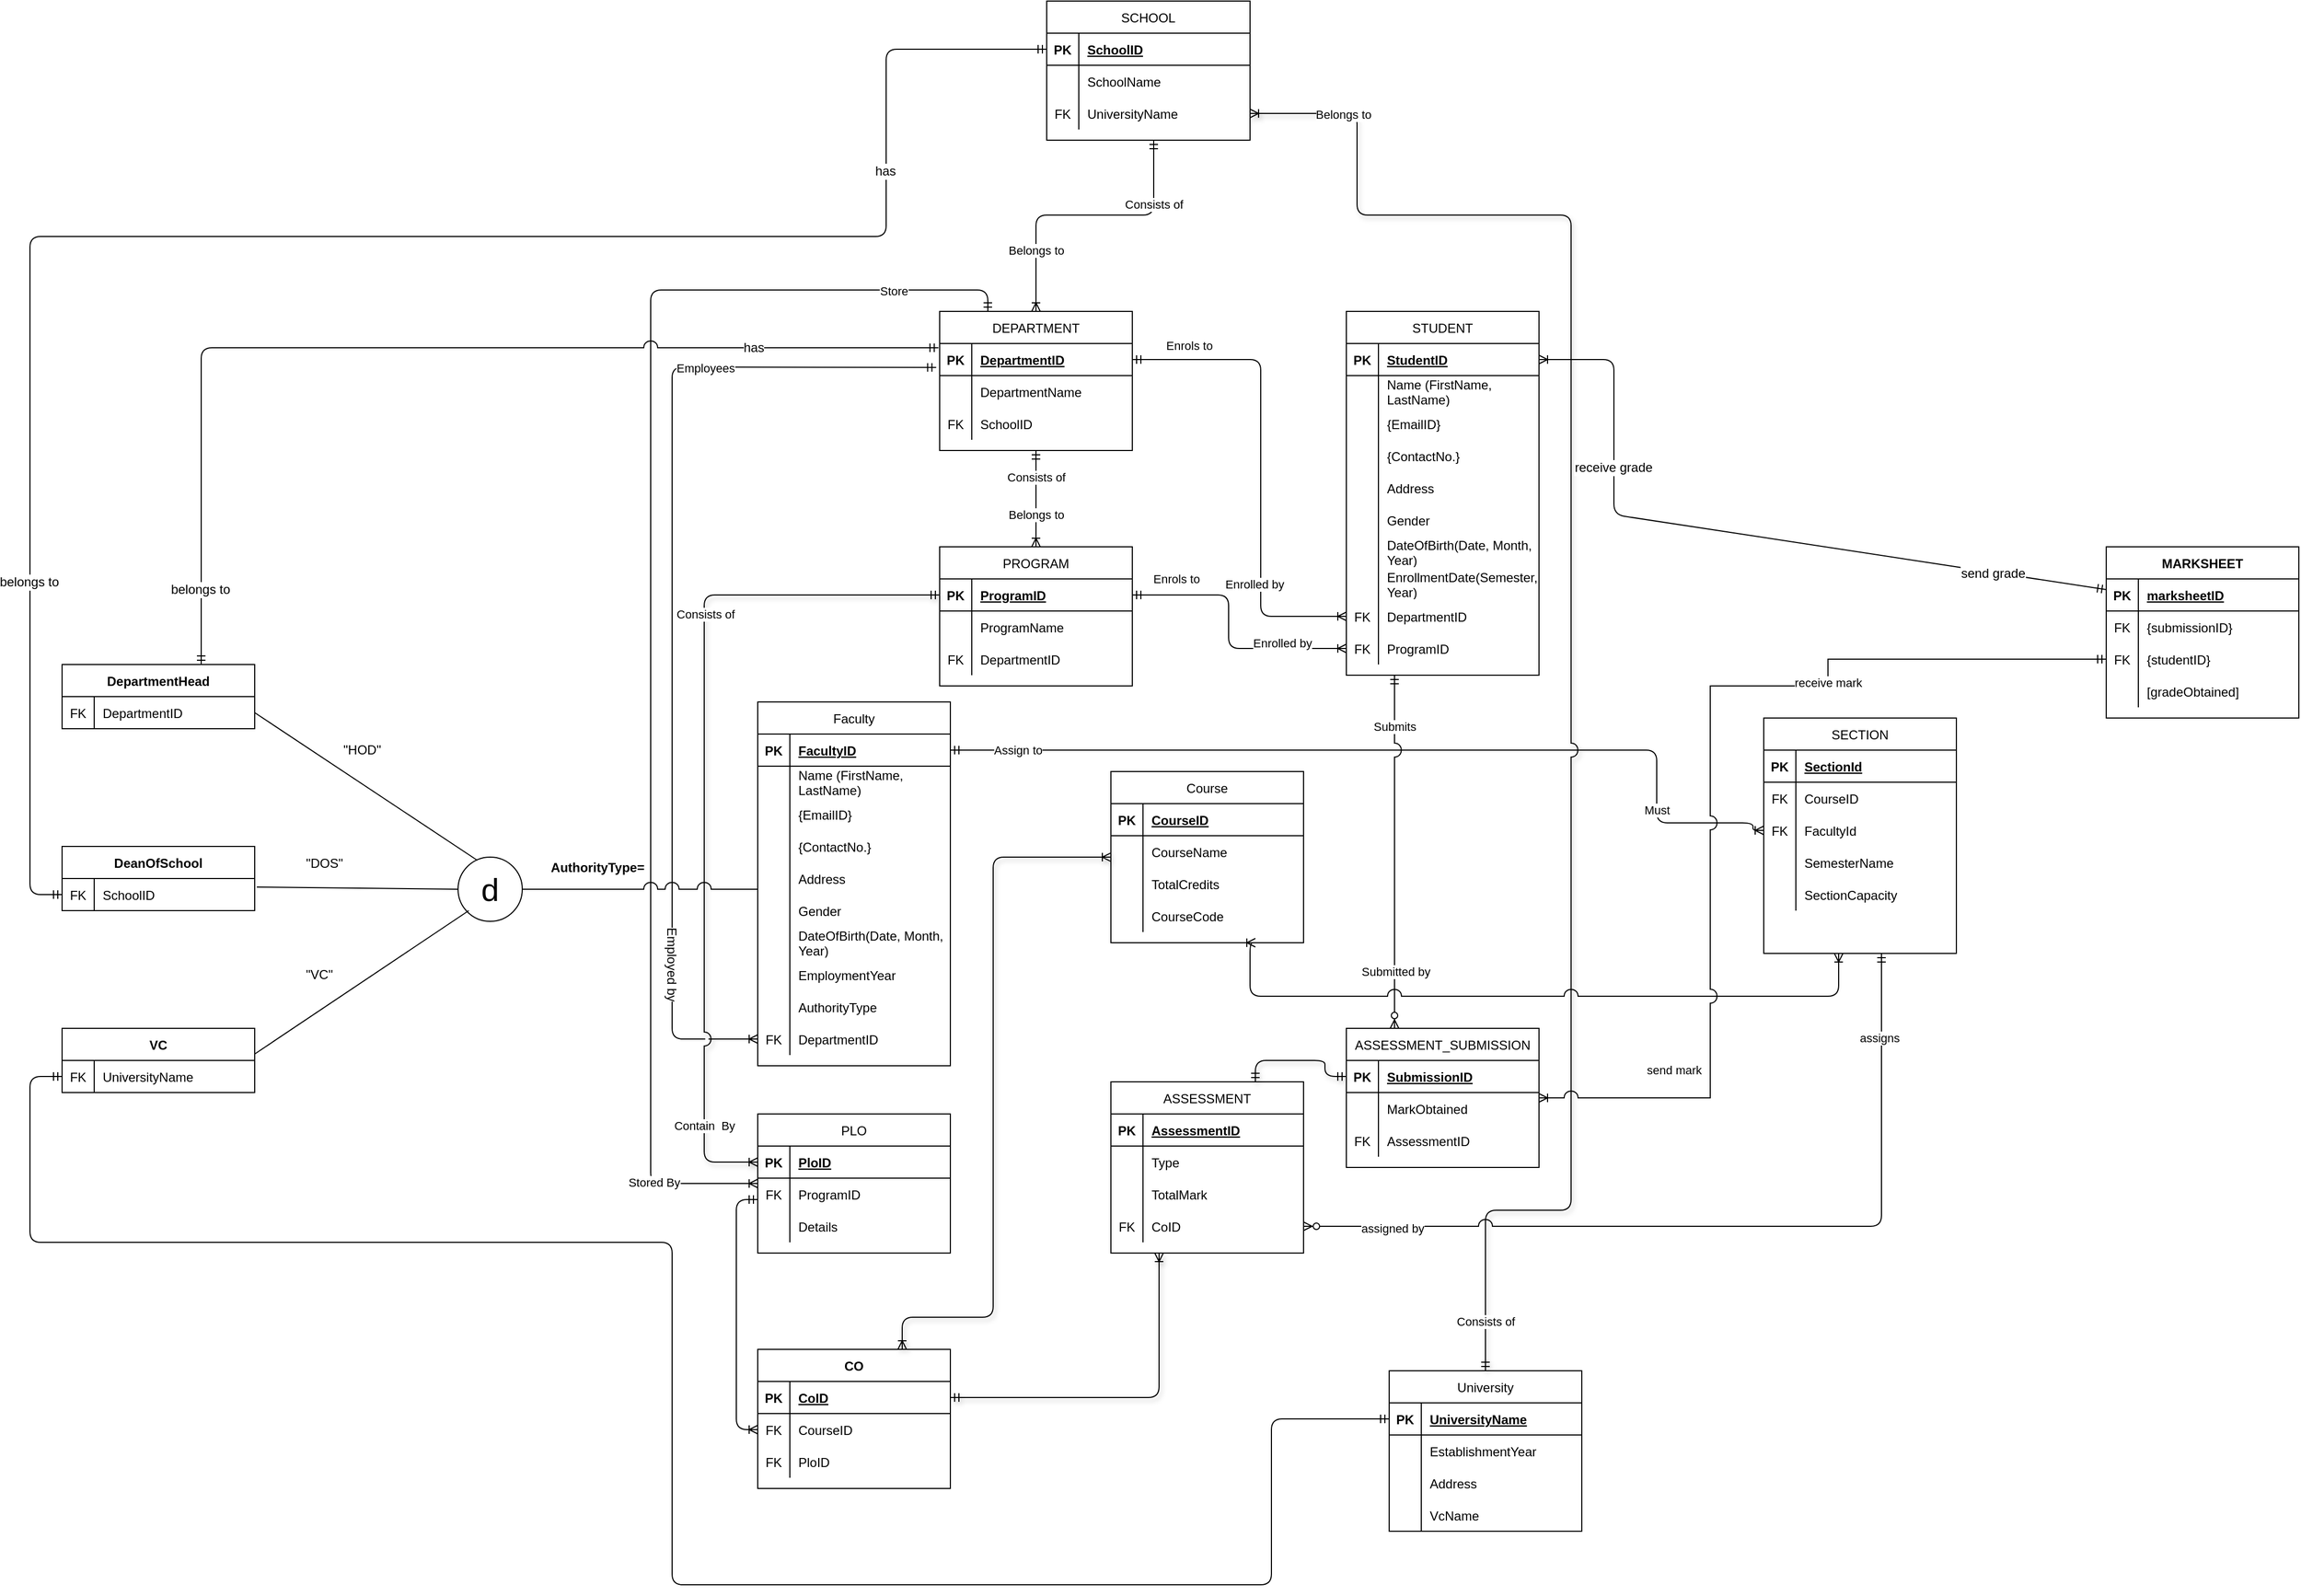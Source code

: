 <mxfile version="14.5.1" type="device"><diagram id="peYiK4AkhnurUhTuSuJ5" name="Page-1"><mxGraphModel dx="2331" dy="391" grid="1" gridSize="10" guides="1" tooltips="1" connect="1" arrows="1" fold="1" page="1" pageScale="1" pageWidth="1654" pageHeight="2336" math="0" shadow="0"><root><mxCell id="0"/><mxCell id="1" parent="0"/><mxCell id="aIhqsl3DTaG2_FxzATsP-7" value="STUDENT" style="shape=table;startSize=30;container=1;collapsible=1;childLayout=tableLayout;fixedRows=1;rowLines=0;fontStyle=0;align=center;resizeLast=1;" parent="1" vertex="1"><mxGeometry x="590" y="670" width="180" height="340" as="geometry"/></mxCell><mxCell id="aIhqsl3DTaG2_FxzATsP-8" value="" style="shape=partialRectangle;collapsible=0;dropTarget=0;pointerEvents=0;fillColor=none;top=0;left=0;bottom=1;right=0;points=[[0,0.5],[1,0.5]];portConstraint=eastwest;" parent="aIhqsl3DTaG2_FxzATsP-7" vertex="1"><mxGeometry y="30" width="180" height="30" as="geometry"/></mxCell><mxCell id="aIhqsl3DTaG2_FxzATsP-9" value="PK" style="shape=partialRectangle;connectable=0;fillColor=none;top=0;left=0;bottom=0;right=0;fontStyle=1;overflow=hidden;" parent="aIhqsl3DTaG2_FxzATsP-8" vertex="1"><mxGeometry width="30" height="30" as="geometry"/></mxCell><mxCell id="aIhqsl3DTaG2_FxzATsP-10" value="StudentID" style="shape=partialRectangle;connectable=0;fillColor=none;top=0;left=0;bottom=0;right=0;align=left;spacingLeft=6;fontStyle=5;overflow=hidden;" parent="aIhqsl3DTaG2_FxzATsP-8" vertex="1"><mxGeometry x="30" width="150" height="30" as="geometry"/></mxCell><mxCell id="aIhqsl3DTaG2_FxzATsP-11" value="" style="shape=partialRectangle;collapsible=0;dropTarget=0;pointerEvents=0;fillColor=none;top=0;left=0;bottom=0;right=0;points=[[0,0.5],[1,0.5]];portConstraint=eastwest;" parent="aIhqsl3DTaG2_FxzATsP-7" vertex="1"><mxGeometry y="60" width="180" height="30" as="geometry"/></mxCell><mxCell id="aIhqsl3DTaG2_FxzATsP-12" value="" style="shape=partialRectangle;connectable=0;fillColor=none;top=0;left=0;bottom=0;right=0;editable=1;overflow=hidden;" parent="aIhqsl3DTaG2_FxzATsP-11" vertex="1"><mxGeometry width="30" height="30" as="geometry"/></mxCell><mxCell id="aIhqsl3DTaG2_FxzATsP-13" value="Name (FirstName,&#10;LastName)" style="shape=partialRectangle;connectable=0;fillColor=none;top=0;left=0;bottom=0;right=0;align=left;spacingLeft=6;overflow=hidden;" parent="aIhqsl3DTaG2_FxzATsP-11" vertex="1"><mxGeometry x="30" width="150" height="30" as="geometry"/></mxCell><mxCell id="aIhqsl3DTaG2_FxzATsP-14" value="" style="shape=partialRectangle;collapsible=0;dropTarget=0;pointerEvents=0;fillColor=none;top=0;left=0;bottom=0;right=0;points=[[0,0.5],[1,0.5]];portConstraint=eastwest;" parent="aIhqsl3DTaG2_FxzATsP-7" vertex="1"><mxGeometry y="90" width="180" height="30" as="geometry"/></mxCell><mxCell id="aIhqsl3DTaG2_FxzATsP-15" value="" style="shape=partialRectangle;connectable=0;fillColor=none;top=0;left=0;bottom=0;right=0;editable=1;overflow=hidden;" parent="aIhqsl3DTaG2_FxzATsP-14" vertex="1"><mxGeometry width="30" height="30" as="geometry"/></mxCell><mxCell id="aIhqsl3DTaG2_FxzATsP-16" value="{EmailID}" style="shape=partialRectangle;connectable=0;fillColor=none;top=0;left=0;bottom=0;right=0;align=left;spacingLeft=6;overflow=hidden;" parent="aIhqsl3DTaG2_FxzATsP-14" vertex="1"><mxGeometry x="30" width="150" height="30" as="geometry"/></mxCell><mxCell id="aIhqsl3DTaG2_FxzATsP-17" value="" style="shape=partialRectangle;collapsible=0;dropTarget=0;pointerEvents=0;fillColor=none;top=0;left=0;bottom=0;right=0;points=[[0,0.5],[1,0.5]];portConstraint=eastwest;" parent="aIhqsl3DTaG2_FxzATsP-7" vertex="1"><mxGeometry y="120" width="180" height="30" as="geometry"/></mxCell><mxCell id="aIhqsl3DTaG2_FxzATsP-18" value="" style="shape=partialRectangle;connectable=0;fillColor=none;top=0;left=0;bottom=0;right=0;editable=1;overflow=hidden;" parent="aIhqsl3DTaG2_FxzATsP-17" vertex="1"><mxGeometry width="30" height="30" as="geometry"/></mxCell><mxCell id="aIhqsl3DTaG2_FxzATsP-19" value="{ContactNo.}" style="shape=partialRectangle;connectable=0;fillColor=none;top=0;left=0;bottom=0;right=0;align=left;spacingLeft=6;overflow=hidden;" parent="aIhqsl3DTaG2_FxzATsP-17" vertex="1"><mxGeometry x="30" width="150" height="30" as="geometry"/></mxCell><mxCell id="aIhqsl3DTaG2_FxzATsP-20" value="" style="shape=partialRectangle;collapsible=0;dropTarget=0;pointerEvents=0;fillColor=none;top=0;left=0;bottom=0;right=0;points=[[0,0.5],[1,0.5]];portConstraint=eastwest;" parent="aIhqsl3DTaG2_FxzATsP-7" vertex="1"><mxGeometry y="150" width="180" height="30" as="geometry"/></mxCell><mxCell id="aIhqsl3DTaG2_FxzATsP-21" value="" style="shape=partialRectangle;connectable=0;fillColor=none;top=0;left=0;bottom=0;right=0;editable=1;overflow=hidden;" parent="aIhqsl3DTaG2_FxzATsP-20" vertex="1"><mxGeometry width="30" height="30" as="geometry"/></mxCell><mxCell id="aIhqsl3DTaG2_FxzATsP-22" value="Address" style="shape=partialRectangle;connectable=0;fillColor=none;top=0;left=0;bottom=0;right=0;align=left;spacingLeft=6;overflow=hidden;" parent="aIhqsl3DTaG2_FxzATsP-20" vertex="1"><mxGeometry x="30" width="150" height="30" as="geometry"/></mxCell><mxCell id="aIhqsl3DTaG2_FxzATsP-23" value="" style="shape=partialRectangle;collapsible=0;dropTarget=0;pointerEvents=0;fillColor=none;top=0;left=0;bottom=0;right=0;points=[[0,0.5],[1,0.5]];portConstraint=eastwest;" parent="aIhqsl3DTaG2_FxzATsP-7" vertex="1"><mxGeometry y="180" width="180" height="30" as="geometry"/></mxCell><mxCell id="aIhqsl3DTaG2_FxzATsP-24" value="" style="shape=partialRectangle;connectable=0;fillColor=none;top=0;left=0;bottom=0;right=0;editable=1;overflow=hidden;" parent="aIhqsl3DTaG2_FxzATsP-23" vertex="1"><mxGeometry width="30" height="30" as="geometry"/></mxCell><mxCell id="aIhqsl3DTaG2_FxzATsP-25" value="Gender" style="shape=partialRectangle;connectable=0;fillColor=none;top=0;left=0;bottom=0;right=0;align=left;spacingLeft=6;overflow=hidden;" parent="aIhqsl3DTaG2_FxzATsP-23" vertex="1"><mxGeometry x="30" width="150" height="30" as="geometry"/></mxCell><mxCell id="aIhqsl3DTaG2_FxzATsP-26" value="" style="shape=partialRectangle;collapsible=0;dropTarget=0;pointerEvents=0;fillColor=none;top=0;left=0;bottom=0;right=0;points=[[0,0.5],[1,0.5]];portConstraint=eastwest;" parent="aIhqsl3DTaG2_FxzATsP-7" vertex="1"><mxGeometry y="210" width="180" height="30" as="geometry"/></mxCell><mxCell id="aIhqsl3DTaG2_FxzATsP-27" value="" style="shape=partialRectangle;connectable=0;fillColor=none;top=0;left=0;bottom=0;right=0;editable=1;overflow=hidden;" parent="aIhqsl3DTaG2_FxzATsP-26" vertex="1"><mxGeometry width="30" height="30" as="geometry"/></mxCell><mxCell id="aIhqsl3DTaG2_FxzATsP-28" value="DateOfBirth(Date, Month,&#10;Year)" style="shape=partialRectangle;connectable=0;fillColor=none;top=0;left=0;bottom=0;right=0;align=left;spacingLeft=6;overflow=hidden;" parent="aIhqsl3DTaG2_FxzATsP-26" vertex="1"><mxGeometry x="30" width="150" height="30" as="geometry"/></mxCell><mxCell id="aIhqsl3DTaG2_FxzATsP-29" value="" style="shape=partialRectangle;collapsible=0;dropTarget=0;pointerEvents=0;fillColor=none;top=0;left=0;bottom=0;right=0;points=[[0,0.5],[1,0.5]];portConstraint=eastwest;" parent="aIhqsl3DTaG2_FxzATsP-7" vertex="1"><mxGeometry y="240" width="180" height="30" as="geometry"/></mxCell><mxCell id="aIhqsl3DTaG2_FxzATsP-30" value="" style="shape=partialRectangle;connectable=0;fillColor=none;top=0;left=0;bottom=0;right=0;editable=1;overflow=hidden;" parent="aIhqsl3DTaG2_FxzATsP-29" vertex="1"><mxGeometry width="30" height="30" as="geometry"/></mxCell><mxCell id="aIhqsl3DTaG2_FxzATsP-31" value="EnrollmentDate(Semester,&#10;Year)" style="shape=partialRectangle;connectable=0;fillColor=none;top=0;left=0;bottom=0;right=0;align=left;spacingLeft=6;overflow=hidden;" parent="aIhqsl3DTaG2_FxzATsP-29" vertex="1"><mxGeometry x="30" width="150" height="30" as="geometry"/></mxCell><mxCell id="aIhqsl3DTaG2_FxzATsP-32" value="" style="shape=partialRectangle;collapsible=0;dropTarget=0;pointerEvents=0;fillColor=none;top=0;left=0;bottom=0;right=0;points=[[0,0.5],[1,0.5]];portConstraint=eastwest;" parent="aIhqsl3DTaG2_FxzATsP-7" vertex="1"><mxGeometry y="270" width="180" height="30" as="geometry"/></mxCell><mxCell id="aIhqsl3DTaG2_FxzATsP-33" value="FK" style="shape=partialRectangle;connectable=0;fillColor=none;top=0;left=0;bottom=0;right=0;fontStyle=0;overflow=hidden;" parent="aIhqsl3DTaG2_FxzATsP-32" vertex="1"><mxGeometry width="30" height="30" as="geometry"/></mxCell><mxCell id="aIhqsl3DTaG2_FxzATsP-34" value="DepartmentID" style="shape=partialRectangle;connectable=0;fillColor=none;top=0;left=0;bottom=0;right=0;align=left;spacingLeft=6;fontStyle=0;overflow=hidden;" parent="aIhqsl3DTaG2_FxzATsP-32" vertex="1"><mxGeometry x="30" width="150" height="30" as="geometry"/></mxCell><mxCell id="aIhqsl3DTaG2_FxzATsP-35" value="" style="shape=partialRectangle;collapsible=0;dropTarget=0;pointerEvents=0;fillColor=none;top=0;left=0;bottom=0;right=0;points=[[0,0.5],[1,0.5]];portConstraint=eastwest;" parent="aIhqsl3DTaG2_FxzATsP-7" vertex="1"><mxGeometry y="300" width="180" height="30" as="geometry"/></mxCell><mxCell id="aIhqsl3DTaG2_FxzATsP-36" value="FK" style="shape=partialRectangle;connectable=0;fillColor=none;top=0;left=0;bottom=0;right=0;fontStyle=0;overflow=hidden;" parent="aIhqsl3DTaG2_FxzATsP-35" vertex="1"><mxGeometry width="30" height="30" as="geometry"/></mxCell><mxCell id="aIhqsl3DTaG2_FxzATsP-37" value="ProgramID" style="shape=partialRectangle;connectable=0;fillColor=none;top=0;left=0;bottom=0;right=0;align=left;spacingLeft=6;fontStyle=0;overflow=hidden;" parent="aIhqsl3DTaG2_FxzATsP-35" vertex="1"><mxGeometry x="30" width="150" height="30" as="geometry"/></mxCell><mxCell id="aIhqsl3DTaG2_FxzATsP-38" value="DEPARTMENT" style="shape=table;startSize=30;container=1;collapsible=1;childLayout=tableLayout;fixedRows=1;rowLines=0;fontStyle=0;align=center;resizeLast=1;" parent="1" vertex="1"><mxGeometry x="210" y="670" width="180" height="130" as="geometry"/></mxCell><mxCell id="aIhqsl3DTaG2_FxzATsP-39" value="" style="shape=partialRectangle;collapsible=0;dropTarget=0;pointerEvents=0;fillColor=none;top=0;left=0;bottom=1;right=0;points=[[0,0.5],[1,0.5]];portConstraint=eastwest;" parent="aIhqsl3DTaG2_FxzATsP-38" vertex="1"><mxGeometry y="30" width="180" height="30" as="geometry"/></mxCell><mxCell id="aIhqsl3DTaG2_FxzATsP-40" value="PK" style="shape=partialRectangle;connectable=0;fillColor=none;top=0;left=0;bottom=0;right=0;fontStyle=1;overflow=hidden;" parent="aIhqsl3DTaG2_FxzATsP-39" vertex="1"><mxGeometry width="30" height="30" as="geometry"/></mxCell><mxCell id="aIhqsl3DTaG2_FxzATsP-41" value="DepartmentID" style="shape=partialRectangle;connectable=0;fillColor=none;top=0;left=0;bottom=0;right=0;align=left;spacingLeft=6;fontStyle=5;overflow=hidden;" parent="aIhqsl3DTaG2_FxzATsP-39" vertex="1"><mxGeometry x="30" width="150" height="30" as="geometry"/></mxCell><mxCell id="aIhqsl3DTaG2_FxzATsP-42" value="" style="shape=partialRectangle;collapsible=0;dropTarget=0;pointerEvents=0;fillColor=none;top=0;left=0;bottom=0;right=0;points=[[0,0.5],[1,0.5]];portConstraint=eastwest;" parent="aIhqsl3DTaG2_FxzATsP-38" vertex="1"><mxGeometry y="60" width="180" height="30" as="geometry"/></mxCell><mxCell id="aIhqsl3DTaG2_FxzATsP-43" value="" style="shape=partialRectangle;connectable=0;fillColor=none;top=0;left=0;bottom=0;right=0;editable=1;overflow=hidden;" parent="aIhqsl3DTaG2_FxzATsP-42" vertex="1"><mxGeometry width="30" height="30" as="geometry"/></mxCell><mxCell id="aIhqsl3DTaG2_FxzATsP-44" value="DepartmentName" style="shape=partialRectangle;connectable=0;fillColor=none;top=0;left=0;bottom=0;right=0;align=left;spacingLeft=6;overflow=hidden;" parent="aIhqsl3DTaG2_FxzATsP-42" vertex="1"><mxGeometry x="30" width="150" height="30" as="geometry"/></mxCell><mxCell id="aIhqsl3DTaG2_FxzATsP-48" value="" style="shape=partialRectangle;collapsible=0;dropTarget=0;pointerEvents=0;fillColor=none;top=0;left=0;bottom=0;right=0;points=[[0,0.5],[1,0.5]];portConstraint=eastwest;" parent="aIhqsl3DTaG2_FxzATsP-38" vertex="1"><mxGeometry y="90" width="180" height="30" as="geometry"/></mxCell><mxCell id="aIhqsl3DTaG2_FxzATsP-49" value="FK" style="shape=partialRectangle;connectable=0;fillColor=none;top=0;left=0;bottom=0;right=0;fontStyle=0;overflow=hidden;" parent="aIhqsl3DTaG2_FxzATsP-48" vertex="1"><mxGeometry width="30" height="30" as="geometry"/></mxCell><mxCell id="aIhqsl3DTaG2_FxzATsP-50" value="SchoolID" style="shape=partialRectangle;connectable=0;fillColor=none;top=0;left=0;bottom=0;right=0;align=left;spacingLeft=6;fontStyle=0;overflow=hidden;" parent="aIhqsl3DTaG2_FxzATsP-48" vertex="1"><mxGeometry x="30" width="150" height="30" as="geometry"/></mxCell><mxCell id="aIhqsl3DTaG2_FxzATsP-51" value="SCHOOL" style="shape=table;startSize=30;container=1;collapsible=1;childLayout=tableLayout;fixedRows=1;rowLines=0;fontStyle=0;align=center;resizeLast=1;" parent="1" vertex="1"><mxGeometry x="310" y="380" width="190" height="130" as="geometry"/></mxCell><mxCell id="aIhqsl3DTaG2_FxzATsP-52" value="" style="shape=partialRectangle;collapsible=0;dropTarget=0;pointerEvents=0;fillColor=none;top=0;left=0;bottom=1;right=0;points=[[0,0.5],[1,0.5]];portConstraint=eastwest;" parent="aIhqsl3DTaG2_FxzATsP-51" vertex="1"><mxGeometry y="30" width="190" height="30" as="geometry"/></mxCell><mxCell id="aIhqsl3DTaG2_FxzATsP-53" value="PK" style="shape=partialRectangle;connectable=0;fillColor=none;top=0;left=0;bottom=0;right=0;fontStyle=1;overflow=hidden;" parent="aIhqsl3DTaG2_FxzATsP-52" vertex="1"><mxGeometry width="30" height="30" as="geometry"/></mxCell><mxCell id="aIhqsl3DTaG2_FxzATsP-54" value="SchoolID" style="shape=partialRectangle;connectable=0;fillColor=none;top=0;left=0;bottom=0;right=0;align=left;spacingLeft=6;fontStyle=5;overflow=hidden;" parent="aIhqsl3DTaG2_FxzATsP-52" vertex="1"><mxGeometry x="30" width="160" height="30" as="geometry"/></mxCell><mxCell id="aIhqsl3DTaG2_FxzATsP-55" value="" style="shape=partialRectangle;collapsible=0;dropTarget=0;pointerEvents=0;fillColor=none;top=0;left=0;bottom=0;right=0;points=[[0,0.5],[1,0.5]];portConstraint=eastwest;" parent="aIhqsl3DTaG2_FxzATsP-51" vertex="1"><mxGeometry y="60" width="190" height="30" as="geometry"/></mxCell><mxCell id="aIhqsl3DTaG2_FxzATsP-56" value="" style="shape=partialRectangle;connectable=0;fillColor=none;top=0;left=0;bottom=0;right=0;editable=1;overflow=hidden;" parent="aIhqsl3DTaG2_FxzATsP-55" vertex="1"><mxGeometry width="30" height="30" as="geometry"/></mxCell><mxCell id="aIhqsl3DTaG2_FxzATsP-57" value="SchoolName" style="shape=partialRectangle;connectable=0;fillColor=none;top=0;left=0;bottom=0;right=0;align=left;spacingLeft=6;overflow=hidden;" parent="aIhqsl3DTaG2_FxzATsP-55" vertex="1"><mxGeometry x="30" width="160" height="30" as="geometry"/></mxCell><mxCell id="aIhqsl3DTaG2_FxzATsP-61" value="" style="shape=partialRectangle;collapsible=0;dropTarget=0;pointerEvents=0;fillColor=none;top=0;left=0;bottom=0;right=0;points=[[0,0.5],[1,0.5]];portConstraint=eastwest;" parent="aIhqsl3DTaG2_FxzATsP-51" vertex="1"><mxGeometry y="90" width="190" height="30" as="geometry"/></mxCell><mxCell id="aIhqsl3DTaG2_FxzATsP-62" value="FK" style="shape=partialRectangle;connectable=0;fillColor=none;top=0;left=0;bottom=0;right=0;editable=1;overflow=hidden;" parent="aIhqsl3DTaG2_FxzATsP-61" vertex="1"><mxGeometry width="30" height="30" as="geometry"/></mxCell><mxCell id="aIhqsl3DTaG2_FxzATsP-63" value="UniversityName" style="shape=partialRectangle;connectable=0;fillColor=none;top=0;left=0;bottom=0;right=0;align=left;spacingLeft=6;overflow=hidden;" parent="aIhqsl3DTaG2_FxzATsP-61" vertex="1"><mxGeometry x="30" width="160" height="30" as="geometry"/></mxCell><mxCell id="aIhqsl3DTaG2_FxzATsP-64" value="" style="endArrow=ERmandOne;html=1;endFill=0;startArrow=ERoneToMany;startFill=0;exitX=0.5;exitY=0;exitDx=0;exitDy=0;" parent="1" source="aIhqsl3DTaG2_FxzATsP-38" edge="1"><mxGeometry width="50" height="50" relative="1" as="geometry"><mxPoint x="810" y="630" as="sourcePoint"/><mxPoint x="410" y="510" as="targetPoint"/><Array as="points"><mxPoint x="300" y="580"/><mxPoint x="410" y="580"/></Array></mxGeometry></mxCell><mxCell id="aIhqsl3DTaG2_FxzATsP-65" value="Belongs to" style="edgeLabel;html=1;align=center;verticalAlign=middle;resizable=0;points=[];" parent="aIhqsl3DTaG2_FxzATsP-64" vertex="1" connectable="0"><mxGeometry x="-0.665" y="1" relative="1" as="geometry"><mxPoint x="1" y="-12.0" as="offset"/></mxGeometry></mxCell><mxCell id="aIhqsl3DTaG2_FxzATsP-66" value="Consists of" style="edgeLabel;html=1;align=center;verticalAlign=middle;resizable=0;points=[];" parent="aIhqsl3DTaG2_FxzATsP-64" vertex="1" connectable="0"><mxGeometry x="0.497" y="1" relative="1" as="geometry"><mxPoint x="1" y="-8" as="offset"/></mxGeometry></mxCell><mxCell id="aIhqsl3DTaG2_FxzATsP-67" value="" style="endArrow=ERmandOne;html=1;endFill=0;startArrow=ERoneToMany;startFill=0;exitX=0;exitY=0.5;exitDx=0;exitDy=0;entryX=1;entryY=0.5;entryDx=0;entryDy=0;" parent="1" source="aIhqsl3DTaG2_FxzATsP-32" target="aIhqsl3DTaG2_FxzATsP-39" edge="1"><mxGeometry width="50" height="50" relative="1" as="geometry"><mxPoint x="590" y="940" as="sourcePoint"/><mxPoint x="400" y="705" as="targetPoint"/><Array as="points"><mxPoint x="510" y="955"/><mxPoint x="510" y="715"/><mxPoint x="470" y="715"/></Array></mxGeometry></mxCell><mxCell id="aIhqsl3DTaG2_FxzATsP-68" value="Enrolled by" style="edgeLabel;html=1;align=center;verticalAlign=middle;resizable=0;points=[];" parent="aIhqsl3DTaG2_FxzATsP-67" vertex="1" connectable="0"><mxGeometry x="-0.665" y="1" relative="1" as="geometry"><mxPoint x="-12.31" y="-31.19" as="offset"/></mxGeometry></mxCell><mxCell id="aIhqsl3DTaG2_FxzATsP-69" value="Enrols to" style="edgeLabel;html=1;align=center;verticalAlign=middle;resizable=0;points=[];" parent="aIhqsl3DTaG2_FxzATsP-67" vertex="1" connectable="0"><mxGeometry x="0.497" y="1" relative="1" as="geometry"><mxPoint x="-58.19" y="-14" as="offset"/></mxGeometry></mxCell><mxCell id="aIhqsl3DTaG2_FxzATsP-70" style="edgeStyle=orthogonalEdgeStyle;rounded=1;orthogonalLoop=1;jettySize=auto;html=1;startArrow=ERmandOne;startFill=0;endArrow=ERoneToMany;endFill=0;jumpStyle=arc;entryX=0;entryY=0.5;entryDx=0;entryDy=0;" parent="1" source="aIhqsl3DTaG2_FxzATsP-71" target="aIhqsl3DTaG2_FxzATsP-265" edge="1"><mxGeometry relative="1" as="geometry"><mxPoint x="980" y="1138" as="targetPoint"/><Array as="points"><mxPoint x="880" y="1080"/><mxPoint x="880" y="1148"/><mxPoint x="970" y="1148"/><mxPoint x="970" y="1155"/></Array></mxGeometry></mxCell><mxCell id="aIhqsl3DTaG2_FxzATsP-297" value="Assign to" style="edgeLabel;html=1;align=center;verticalAlign=middle;resizable=0;points=[];" parent="aIhqsl3DTaG2_FxzATsP-70" vertex="1" connectable="0"><mxGeometry x="-0.85" relative="1" as="geometry"><mxPoint as="offset"/></mxGeometry></mxCell><mxCell id="aIhqsl3DTaG2_FxzATsP-299" value="Must" style="edgeLabel;html=1;align=center;verticalAlign=middle;resizable=0;points=[];" parent="aIhqsl3DTaG2_FxzATsP-70" vertex="1" connectable="0"><mxGeometry x="0.714" relative="1" as="geometry"><mxPoint as="offset"/></mxGeometry></mxCell><mxCell id="aIhqsl3DTaG2_FxzATsP-71" value="Faculty" style="shape=table;startSize=30;container=1;collapsible=1;childLayout=tableLayout;fixedRows=1;rowLines=0;fontStyle=0;align=center;resizeLast=1;" parent="1" vertex="1"><mxGeometry x="40" y="1035" width="180" height="340" as="geometry"/></mxCell><mxCell id="aIhqsl3DTaG2_FxzATsP-72" value="" style="shape=partialRectangle;collapsible=0;dropTarget=0;pointerEvents=0;fillColor=none;top=0;left=0;bottom=1;right=0;points=[[0,0.5],[1,0.5]];portConstraint=eastwest;" parent="aIhqsl3DTaG2_FxzATsP-71" vertex="1"><mxGeometry y="30" width="180" height="30" as="geometry"/></mxCell><mxCell id="aIhqsl3DTaG2_FxzATsP-73" value="PK" style="shape=partialRectangle;connectable=0;fillColor=none;top=0;left=0;bottom=0;right=0;fontStyle=1;overflow=hidden;" parent="aIhqsl3DTaG2_FxzATsP-72" vertex="1"><mxGeometry width="30" height="30" as="geometry"/></mxCell><mxCell id="aIhqsl3DTaG2_FxzATsP-74" value="FacultyID" style="shape=partialRectangle;connectable=0;fillColor=none;top=0;left=0;bottom=0;right=0;align=left;spacingLeft=6;fontStyle=5;overflow=hidden;" parent="aIhqsl3DTaG2_FxzATsP-72" vertex="1"><mxGeometry x="30" width="150" height="30" as="geometry"/></mxCell><mxCell id="aIhqsl3DTaG2_FxzATsP-75" value="" style="shape=partialRectangle;collapsible=0;dropTarget=0;pointerEvents=0;fillColor=none;top=0;left=0;bottom=0;right=0;points=[[0,0.5],[1,0.5]];portConstraint=eastwest;" parent="aIhqsl3DTaG2_FxzATsP-71" vertex="1"><mxGeometry y="60" width="180" height="30" as="geometry"/></mxCell><mxCell id="aIhqsl3DTaG2_FxzATsP-76" value="" style="shape=partialRectangle;connectable=0;fillColor=none;top=0;left=0;bottom=0;right=0;editable=1;overflow=hidden;" parent="aIhqsl3DTaG2_FxzATsP-75" vertex="1"><mxGeometry width="30" height="30" as="geometry"/></mxCell><mxCell id="aIhqsl3DTaG2_FxzATsP-77" value="Name (FirstName,&#10;LastName)" style="shape=partialRectangle;connectable=0;fillColor=none;top=0;left=0;bottom=0;right=0;align=left;spacingLeft=6;overflow=hidden;" parent="aIhqsl3DTaG2_FxzATsP-75" vertex="1"><mxGeometry x="30" width="150" height="30" as="geometry"/></mxCell><mxCell id="aIhqsl3DTaG2_FxzATsP-78" value="" style="shape=partialRectangle;collapsible=0;dropTarget=0;pointerEvents=0;fillColor=none;top=0;left=0;bottom=0;right=0;points=[[0,0.5],[1,0.5]];portConstraint=eastwest;" parent="aIhqsl3DTaG2_FxzATsP-71" vertex="1"><mxGeometry y="90" width="180" height="30" as="geometry"/></mxCell><mxCell id="aIhqsl3DTaG2_FxzATsP-79" value="" style="shape=partialRectangle;connectable=0;fillColor=none;top=0;left=0;bottom=0;right=0;editable=1;overflow=hidden;" parent="aIhqsl3DTaG2_FxzATsP-78" vertex="1"><mxGeometry width="30" height="30" as="geometry"/></mxCell><mxCell id="aIhqsl3DTaG2_FxzATsP-80" value="{EmailID}" style="shape=partialRectangle;connectable=0;fillColor=none;top=0;left=0;bottom=0;right=0;align=left;spacingLeft=6;overflow=hidden;" parent="aIhqsl3DTaG2_FxzATsP-78" vertex="1"><mxGeometry x="30" width="150" height="30" as="geometry"/></mxCell><mxCell id="aIhqsl3DTaG2_FxzATsP-81" value="" style="shape=partialRectangle;collapsible=0;dropTarget=0;pointerEvents=0;fillColor=none;top=0;left=0;bottom=0;right=0;points=[[0,0.5],[1,0.5]];portConstraint=eastwest;" parent="aIhqsl3DTaG2_FxzATsP-71" vertex="1"><mxGeometry y="120" width="180" height="30" as="geometry"/></mxCell><mxCell id="aIhqsl3DTaG2_FxzATsP-82" value="" style="shape=partialRectangle;connectable=0;fillColor=none;top=0;left=0;bottom=0;right=0;editable=1;overflow=hidden;" parent="aIhqsl3DTaG2_FxzATsP-81" vertex="1"><mxGeometry width="30" height="30" as="geometry"/></mxCell><mxCell id="aIhqsl3DTaG2_FxzATsP-83" value="{ContactNo.}" style="shape=partialRectangle;connectable=0;fillColor=none;top=0;left=0;bottom=0;right=0;align=left;spacingLeft=6;overflow=hidden;" parent="aIhqsl3DTaG2_FxzATsP-81" vertex="1"><mxGeometry x="30" width="150" height="30" as="geometry"/></mxCell><mxCell id="aIhqsl3DTaG2_FxzATsP-84" value="" style="shape=partialRectangle;collapsible=0;dropTarget=0;pointerEvents=0;fillColor=none;top=0;left=0;bottom=0;right=0;points=[[0,0.5],[1,0.5]];portConstraint=eastwest;" parent="aIhqsl3DTaG2_FxzATsP-71" vertex="1"><mxGeometry y="150" width="180" height="30" as="geometry"/></mxCell><mxCell id="aIhqsl3DTaG2_FxzATsP-85" value="" style="shape=partialRectangle;connectable=0;fillColor=none;top=0;left=0;bottom=0;right=0;editable=1;overflow=hidden;" parent="aIhqsl3DTaG2_FxzATsP-84" vertex="1"><mxGeometry width="30" height="30" as="geometry"/></mxCell><mxCell id="aIhqsl3DTaG2_FxzATsP-86" value="Address" style="shape=partialRectangle;connectable=0;fillColor=none;top=0;left=0;bottom=0;right=0;align=left;spacingLeft=6;overflow=hidden;" parent="aIhqsl3DTaG2_FxzATsP-84" vertex="1"><mxGeometry x="30" width="150" height="30" as="geometry"/></mxCell><mxCell id="aIhqsl3DTaG2_FxzATsP-87" value="" style="shape=partialRectangle;collapsible=0;dropTarget=0;pointerEvents=0;fillColor=none;top=0;left=0;bottom=0;right=0;points=[[0,0.5],[1,0.5]];portConstraint=eastwest;" parent="aIhqsl3DTaG2_FxzATsP-71" vertex="1"><mxGeometry y="180" width="180" height="30" as="geometry"/></mxCell><mxCell id="aIhqsl3DTaG2_FxzATsP-88" value="" style="shape=partialRectangle;connectable=0;fillColor=none;top=0;left=0;bottom=0;right=0;editable=1;overflow=hidden;" parent="aIhqsl3DTaG2_FxzATsP-87" vertex="1"><mxGeometry width="30" height="30" as="geometry"/></mxCell><mxCell id="aIhqsl3DTaG2_FxzATsP-89" value="Gender" style="shape=partialRectangle;connectable=0;fillColor=none;top=0;left=0;bottom=0;right=0;align=left;spacingLeft=6;overflow=hidden;" parent="aIhqsl3DTaG2_FxzATsP-87" vertex="1"><mxGeometry x="30" width="150" height="30" as="geometry"/></mxCell><mxCell id="aIhqsl3DTaG2_FxzATsP-90" value="" style="shape=partialRectangle;collapsible=0;dropTarget=0;pointerEvents=0;fillColor=none;top=0;left=0;bottom=0;right=0;points=[[0,0.5],[1,0.5]];portConstraint=eastwest;" parent="aIhqsl3DTaG2_FxzATsP-71" vertex="1"><mxGeometry y="210" width="180" height="30" as="geometry"/></mxCell><mxCell id="aIhqsl3DTaG2_FxzATsP-91" value="" style="shape=partialRectangle;connectable=0;fillColor=none;top=0;left=0;bottom=0;right=0;editable=1;overflow=hidden;" parent="aIhqsl3DTaG2_FxzATsP-90" vertex="1"><mxGeometry width="30" height="30" as="geometry"/></mxCell><mxCell id="aIhqsl3DTaG2_FxzATsP-92" value="DateOfBirth(Date, Month,&#10;Year)" style="shape=partialRectangle;connectable=0;fillColor=none;top=0;left=0;bottom=0;right=0;align=left;spacingLeft=6;overflow=hidden;" parent="aIhqsl3DTaG2_FxzATsP-90" vertex="1"><mxGeometry x="30" width="150" height="30" as="geometry"/></mxCell><mxCell id="aIhqsl3DTaG2_FxzATsP-93" value="" style="shape=partialRectangle;collapsible=0;dropTarget=0;pointerEvents=0;fillColor=none;top=0;left=0;bottom=0;right=0;points=[[0,0.5],[1,0.5]];portConstraint=eastwest;" parent="aIhqsl3DTaG2_FxzATsP-71" vertex="1"><mxGeometry y="240" width="180" height="30" as="geometry"/></mxCell><mxCell id="aIhqsl3DTaG2_FxzATsP-94" value="" style="shape=partialRectangle;connectable=0;fillColor=none;top=0;left=0;bottom=0;right=0;editable=1;overflow=hidden;" parent="aIhqsl3DTaG2_FxzATsP-93" vertex="1"><mxGeometry width="30" height="30" as="geometry"/></mxCell><mxCell id="aIhqsl3DTaG2_FxzATsP-95" value="EmploymentYear" style="shape=partialRectangle;connectable=0;fillColor=none;top=0;left=0;bottom=0;right=0;align=left;spacingLeft=6;overflow=hidden;" parent="aIhqsl3DTaG2_FxzATsP-93" vertex="1"><mxGeometry x="30" width="150" height="30" as="geometry"/></mxCell><mxCell id="zW_bYgE5BzWwXcAE7Dcc-95" value="" style="shape=partialRectangle;collapsible=0;dropTarget=0;pointerEvents=0;fillColor=none;top=0;left=0;bottom=0;right=0;points=[[0,0.5],[1,0.5]];portConstraint=eastwest;fontSize=12;" parent="aIhqsl3DTaG2_FxzATsP-71" vertex="1"><mxGeometry y="270" width="180" height="30" as="geometry"/></mxCell><mxCell id="zW_bYgE5BzWwXcAE7Dcc-96" value="" style="shape=partialRectangle;connectable=0;fillColor=none;top=0;left=0;bottom=0;right=0;editable=1;overflow=hidden;" parent="zW_bYgE5BzWwXcAE7Dcc-95" vertex="1"><mxGeometry width="30" height="30" as="geometry"/></mxCell><mxCell id="zW_bYgE5BzWwXcAE7Dcc-97" value="AuthorityType" style="shape=partialRectangle;connectable=0;fillColor=none;top=0;left=0;bottom=0;right=0;align=left;spacingLeft=6;overflow=hidden;" parent="zW_bYgE5BzWwXcAE7Dcc-95" vertex="1"><mxGeometry x="30" width="150" height="30" as="geometry"/></mxCell><mxCell id="aIhqsl3DTaG2_FxzATsP-96" value="" style="shape=partialRectangle;collapsible=0;dropTarget=0;pointerEvents=0;fillColor=none;top=0;left=0;bottom=0;right=0;points=[[0,0.5],[1,0.5]];portConstraint=eastwest;" parent="aIhqsl3DTaG2_FxzATsP-71" vertex="1"><mxGeometry y="300" width="180" height="30" as="geometry"/></mxCell><mxCell id="aIhqsl3DTaG2_FxzATsP-97" value="FK" style="shape=partialRectangle;connectable=0;fillColor=none;top=0;left=0;bottom=0;right=0;fontStyle=0;overflow=hidden;" parent="aIhqsl3DTaG2_FxzATsP-96" vertex="1"><mxGeometry width="30" height="30" as="geometry"/></mxCell><mxCell id="aIhqsl3DTaG2_FxzATsP-98" value="DepartmentID" style="shape=partialRectangle;connectable=0;fillColor=none;top=0;left=0;bottom=0;right=0;align=left;spacingLeft=6;fontStyle=0;overflow=hidden;" parent="aIhqsl3DTaG2_FxzATsP-96" vertex="1"><mxGeometry x="30" width="150" height="30" as="geometry"/></mxCell><mxCell id="aIhqsl3DTaG2_FxzATsP-99" value="PROGRAM" style="shape=table;startSize=30;container=1;collapsible=1;childLayout=tableLayout;fixedRows=1;rowLines=0;fontStyle=0;align=center;resizeLast=1;" parent="1" vertex="1"><mxGeometry x="210" y="890" width="180" height="130" as="geometry"/></mxCell><mxCell id="aIhqsl3DTaG2_FxzATsP-100" value="" style="shape=partialRectangle;collapsible=0;dropTarget=0;pointerEvents=0;fillColor=none;top=0;left=0;bottom=1;right=0;points=[[0,0.5],[1,0.5]];portConstraint=eastwest;" parent="aIhqsl3DTaG2_FxzATsP-99" vertex="1"><mxGeometry y="30" width="180" height="30" as="geometry"/></mxCell><mxCell id="aIhqsl3DTaG2_FxzATsP-101" value="PK" style="shape=partialRectangle;connectable=0;fillColor=none;top=0;left=0;bottom=0;right=0;fontStyle=1;overflow=hidden;" parent="aIhqsl3DTaG2_FxzATsP-100" vertex="1"><mxGeometry width="30" height="30" as="geometry"/></mxCell><mxCell id="aIhqsl3DTaG2_FxzATsP-102" value="ProgramID" style="shape=partialRectangle;connectable=0;fillColor=none;top=0;left=0;bottom=0;right=0;align=left;spacingLeft=6;fontStyle=5;overflow=hidden;" parent="aIhqsl3DTaG2_FxzATsP-100" vertex="1"><mxGeometry x="30" width="150" height="30" as="geometry"/></mxCell><mxCell id="aIhqsl3DTaG2_FxzATsP-103" value="" style="shape=partialRectangle;collapsible=0;dropTarget=0;pointerEvents=0;fillColor=none;top=0;left=0;bottom=0;right=0;points=[[0,0.5],[1,0.5]];portConstraint=eastwest;" parent="aIhqsl3DTaG2_FxzATsP-99" vertex="1"><mxGeometry y="60" width="180" height="30" as="geometry"/></mxCell><mxCell id="aIhqsl3DTaG2_FxzATsP-104" value="" style="shape=partialRectangle;connectable=0;fillColor=none;top=0;left=0;bottom=0;right=0;editable=1;overflow=hidden;" parent="aIhqsl3DTaG2_FxzATsP-103" vertex="1"><mxGeometry width="30" height="30" as="geometry"/></mxCell><mxCell id="aIhqsl3DTaG2_FxzATsP-105" value="ProgramName" style="shape=partialRectangle;connectable=0;fillColor=none;top=0;left=0;bottom=0;right=0;align=left;spacingLeft=6;overflow=hidden;" parent="aIhqsl3DTaG2_FxzATsP-103" vertex="1"><mxGeometry x="30" width="150" height="30" as="geometry"/></mxCell><mxCell id="aIhqsl3DTaG2_FxzATsP-106" value="" style="shape=partialRectangle;collapsible=0;dropTarget=0;pointerEvents=0;fillColor=none;top=0;left=0;bottom=0;right=0;points=[[0,0.5],[1,0.5]];portConstraint=eastwest;" parent="aIhqsl3DTaG2_FxzATsP-99" vertex="1"><mxGeometry y="90" width="180" height="30" as="geometry"/></mxCell><mxCell id="aIhqsl3DTaG2_FxzATsP-107" value="FK" style="shape=partialRectangle;connectable=0;fillColor=none;top=0;left=0;bottom=0;right=0;fontStyle=0;overflow=hidden;" parent="aIhqsl3DTaG2_FxzATsP-106" vertex="1"><mxGeometry width="30" height="30" as="geometry"/></mxCell><mxCell id="aIhqsl3DTaG2_FxzATsP-108" value="DepartmentID" style="shape=partialRectangle;connectable=0;fillColor=none;top=0;left=0;bottom=0;right=0;align=left;spacingLeft=6;fontStyle=0;overflow=hidden;" parent="aIhqsl3DTaG2_FxzATsP-106" vertex="1"><mxGeometry x="30" width="150" height="30" as="geometry"/></mxCell><mxCell id="aIhqsl3DTaG2_FxzATsP-109" value="" style="endArrow=ERmandOne;html=1;entryX=1;entryY=0.5;entryDx=0;entryDy=0;endFill=0;startArrow=ERoneToMany;startFill=0;exitX=0;exitY=0.5;exitDx=0;exitDy=0;" parent="1" source="aIhqsl3DTaG2_FxzATsP-35" target="aIhqsl3DTaG2_FxzATsP-100" edge="1"><mxGeometry width="50" height="50" relative="1" as="geometry"><mxPoint x="510" y="900" as="sourcePoint"/><mxPoint x="590" y="940" as="targetPoint"/><Array as="points"><mxPoint x="480" y="985"/><mxPoint x="480" y="935"/></Array></mxGeometry></mxCell><mxCell id="aIhqsl3DTaG2_FxzATsP-110" value="Enrols to" style="edgeLabel;html=1;align=center;verticalAlign=middle;resizable=0;points=[];" parent="aIhqsl3DTaG2_FxzATsP-109" vertex="1" connectable="0"><mxGeometry x="0.668" relative="1" as="geometry"><mxPoint x="-1" y="-15" as="offset"/></mxGeometry></mxCell><mxCell id="aIhqsl3DTaG2_FxzATsP-111" value="Enrolled by" style="edgeLabel;html=1;align=center;verticalAlign=middle;resizable=0;points=[];" parent="1" vertex="1" connectable="0"><mxGeometry x="529.997" y="980" as="geometry"/></mxCell><mxCell id="aIhqsl3DTaG2_FxzATsP-112" value="" style="endArrow=ERmandOne;html=1;endFill=0;startArrow=ERoneToMany;startFill=0;exitX=0.5;exitY=0;exitDx=0;exitDy=0;entryX=0.5;entryY=1;entryDx=0;entryDy=0;" parent="1" source="aIhqsl3DTaG2_FxzATsP-99" target="aIhqsl3DTaG2_FxzATsP-38" edge="1"><mxGeometry width="50" height="50" relative="1" as="geometry"><mxPoint x="290" y="884" as="sourcePoint"/><mxPoint x="287" y="810" as="targetPoint"/><Array as="points"/></mxGeometry></mxCell><mxCell id="aIhqsl3DTaG2_FxzATsP-113" value="Consists of" style="edgeLabel;html=1;align=center;verticalAlign=middle;resizable=0;points=[];" parent="aIhqsl3DTaG2_FxzATsP-112" vertex="1" connectable="0"><mxGeometry x="0.668" relative="1" as="geometry"><mxPoint y="10" as="offset"/></mxGeometry></mxCell><mxCell id="aIhqsl3DTaG2_FxzATsP-114" value="Belongs to" style="edgeLabel;html=1;align=center;verticalAlign=middle;resizable=0;points=[];" parent="aIhqsl3DTaG2_FxzATsP-112" vertex="1" connectable="0"><mxGeometry x="-0.641" relative="1" as="geometry"><mxPoint y="-14" as="offset"/></mxGeometry></mxCell><mxCell id="aIhqsl3DTaG2_FxzATsP-115" value="Course" style="shape=table;startSize=30;container=1;collapsible=1;childLayout=tableLayout;fixedRows=1;rowLines=0;fontStyle=0;align=center;resizeLast=1;" parent="1" vertex="1"><mxGeometry x="370" y="1100" width="180" height="160" as="geometry"/></mxCell><mxCell id="aIhqsl3DTaG2_FxzATsP-116" value="" style="shape=partialRectangle;collapsible=0;dropTarget=0;pointerEvents=0;fillColor=none;top=0;left=0;bottom=1;right=0;points=[[0,0.5],[1,0.5]];portConstraint=eastwest;" parent="aIhqsl3DTaG2_FxzATsP-115" vertex="1"><mxGeometry y="30" width="180" height="30" as="geometry"/></mxCell><mxCell id="aIhqsl3DTaG2_FxzATsP-117" value="PK" style="shape=partialRectangle;connectable=0;fillColor=none;top=0;left=0;bottom=0;right=0;fontStyle=1;overflow=hidden;" parent="aIhqsl3DTaG2_FxzATsP-116" vertex="1"><mxGeometry width="30" height="30" as="geometry"/></mxCell><mxCell id="aIhqsl3DTaG2_FxzATsP-118" value="CourseID" style="shape=partialRectangle;connectable=0;fillColor=none;top=0;left=0;bottom=0;right=0;align=left;spacingLeft=6;fontStyle=5;overflow=hidden;" parent="aIhqsl3DTaG2_FxzATsP-116" vertex="1"><mxGeometry x="30" width="150" height="30" as="geometry"/></mxCell><mxCell id="aIhqsl3DTaG2_FxzATsP-119" value="" style="shape=partialRectangle;collapsible=0;dropTarget=0;pointerEvents=0;fillColor=none;top=0;left=0;bottom=0;right=0;points=[[0,0.5],[1,0.5]];portConstraint=eastwest;" parent="aIhqsl3DTaG2_FxzATsP-115" vertex="1"><mxGeometry y="60" width="180" height="30" as="geometry"/></mxCell><mxCell id="aIhqsl3DTaG2_FxzATsP-120" value="" style="shape=partialRectangle;connectable=0;fillColor=none;top=0;left=0;bottom=0;right=0;editable=1;overflow=hidden;" parent="aIhqsl3DTaG2_FxzATsP-119" vertex="1"><mxGeometry width="30" height="30" as="geometry"/></mxCell><mxCell id="aIhqsl3DTaG2_FxzATsP-121" value="CourseName" style="shape=partialRectangle;connectable=0;fillColor=none;top=0;left=0;bottom=0;right=0;align=left;spacingLeft=6;overflow=hidden;" parent="aIhqsl3DTaG2_FxzATsP-119" vertex="1"><mxGeometry x="30" width="150" height="30" as="geometry"/></mxCell><mxCell id="aIhqsl3DTaG2_FxzATsP-122" value="" style="shape=partialRectangle;collapsible=0;dropTarget=0;pointerEvents=0;fillColor=none;top=0;left=0;bottom=0;right=0;points=[[0,0.5],[1,0.5]];portConstraint=eastwest;" parent="aIhqsl3DTaG2_FxzATsP-115" vertex="1"><mxGeometry y="90" width="180" height="30" as="geometry"/></mxCell><mxCell id="aIhqsl3DTaG2_FxzATsP-123" value="" style="shape=partialRectangle;connectable=0;fillColor=none;top=0;left=0;bottom=0;right=0;editable=1;overflow=hidden;" parent="aIhqsl3DTaG2_FxzATsP-122" vertex="1"><mxGeometry width="30" height="30" as="geometry"/></mxCell><mxCell id="aIhqsl3DTaG2_FxzATsP-124" value="TotalCredits" style="shape=partialRectangle;connectable=0;fillColor=none;top=0;left=0;bottom=0;right=0;align=left;spacingLeft=6;overflow=hidden;" parent="aIhqsl3DTaG2_FxzATsP-122" vertex="1"><mxGeometry x="30" width="150" height="30" as="geometry"/></mxCell><mxCell id="aIhqsl3DTaG2_FxzATsP-125" value="" style="shape=partialRectangle;collapsible=0;dropTarget=0;pointerEvents=0;fillColor=none;top=0;left=0;bottom=0;right=0;points=[[0,0.5],[1,0.5]];portConstraint=eastwest;" parent="aIhqsl3DTaG2_FxzATsP-115" vertex="1"><mxGeometry y="120" width="180" height="30" as="geometry"/></mxCell><mxCell id="aIhqsl3DTaG2_FxzATsP-126" value="" style="shape=partialRectangle;connectable=0;fillColor=none;top=0;left=0;bottom=0;right=0;editable=1;overflow=hidden;" parent="aIhqsl3DTaG2_FxzATsP-125" vertex="1"><mxGeometry width="30" height="30" as="geometry"/></mxCell><mxCell id="aIhqsl3DTaG2_FxzATsP-127" value="CourseCode" style="shape=partialRectangle;connectable=0;fillColor=none;top=0;left=0;bottom=0;right=0;align=left;spacingLeft=6;overflow=hidden;" parent="aIhqsl3DTaG2_FxzATsP-125" vertex="1"><mxGeometry x="30" width="150" height="30" as="geometry"/></mxCell><mxCell id="aIhqsl3DTaG2_FxzATsP-131" value="" style="endArrow=ERmandOne;html=1;endFill=0;startArrow=ERoneToMany;startFill=0;exitX=0;exitY=0.5;exitDx=0;exitDy=0;entryX=-0.018;entryY=-0.255;entryDx=0;entryDy=0;entryPerimeter=0;" parent="1" source="aIhqsl3DTaG2_FxzATsP-96" target="aIhqsl3DTaG2_FxzATsP-42" edge="1"><mxGeometry width="50" height="50" relative="1" as="geometry"><mxPoint x="-10" y="1340" as="sourcePoint"/><mxPoint x="210" y="715" as="targetPoint"/><Array as="points"><mxPoint x="-40" y="1350"/><mxPoint x="-40" y="1060"/><mxPoint x="-40" y="722"/></Array></mxGeometry></mxCell><mxCell id="aIhqsl3DTaG2_FxzATsP-132" value="Employees" style="edgeLabel;html=1;align=center;verticalAlign=middle;resizable=0;points=[];" parent="aIhqsl3DTaG2_FxzATsP-131" vertex="1" connectable="0"><mxGeometry x="0.547" y="-1" relative="1" as="geometry"><mxPoint as="offset"/></mxGeometry></mxCell><mxCell id="aIhqsl3DTaG2_FxzATsP-133" value="&amp;nbsp;" style="edgeLabel;html=1;align=center;verticalAlign=middle;resizable=0;points=[];" parent="aIhqsl3DTaG2_FxzATsP-131" vertex="1" connectable="0"><mxGeometry x="-0.898" relative="1" as="geometry"><mxPoint as="offset"/></mxGeometry></mxCell><mxCell id="zW_bYgE5BzWwXcAE7Dcc-110" value="Employed by" style="edgeLabel;html=1;align=center;verticalAlign=middle;resizable=0;points=[];fontSize=12;rotation=90;" parent="aIhqsl3DTaG2_FxzATsP-131" vertex="1" connectable="0"><mxGeometry x="-0.685" relative="1" as="geometry"><mxPoint as="offset"/></mxGeometry></mxCell><mxCell id="aIhqsl3DTaG2_FxzATsP-136" value="University" style="shape=table;startSize=30;container=1;collapsible=1;childLayout=tableLayout;fixedRows=1;rowLines=0;fontStyle=0;align=center;resizeLast=1;" parent="1" vertex="1"><mxGeometry x="630" y="1660" width="180" height="150" as="geometry"/></mxCell><mxCell id="aIhqsl3DTaG2_FxzATsP-137" value="" style="shape=partialRectangle;collapsible=0;dropTarget=0;pointerEvents=0;fillColor=none;top=0;left=0;bottom=1;right=0;points=[[0,0.5],[1,0.5]];portConstraint=eastwest;" parent="aIhqsl3DTaG2_FxzATsP-136" vertex="1"><mxGeometry y="30" width="180" height="30" as="geometry"/></mxCell><mxCell id="aIhqsl3DTaG2_FxzATsP-138" value="PK" style="shape=partialRectangle;connectable=0;fillColor=none;top=0;left=0;bottom=0;right=0;fontStyle=1;overflow=hidden;" parent="aIhqsl3DTaG2_FxzATsP-137" vertex="1"><mxGeometry width="30" height="30" as="geometry"/></mxCell><mxCell id="aIhqsl3DTaG2_FxzATsP-139" value="UniversityName" style="shape=partialRectangle;connectable=0;fillColor=none;top=0;left=0;bottom=0;right=0;align=left;spacingLeft=6;fontStyle=5;overflow=hidden;" parent="aIhqsl3DTaG2_FxzATsP-137" vertex="1"><mxGeometry x="30" width="150" height="30" as="geometry"/></mxCell><mxCell id="aIhqsl3DTaG2_FxzATsP-140" value="" style="shape=partialRectangle;collapsible=0;dropTarget=0;pointerEvents=0;fillColor=none;top=0;left=0;bottom=0;right=0;points=[[0,0.5],[1,0.5]];portConstraint=eastwest;" parent="aIhqsl3DTaG2_FxzATsP-136" vertex="1"><mxGeometry y="60" width="180" height="30" as="geometry"/></mxCell><mxCell id="aIhqsl3DTaG2_FxzATsP-141" value="" style="shape=partialRectangle;connectable=0;fillColor=none;top=0;left=0;bottom=0;right=0;editable=1;overflow=hidden;" parent="aIhqsl3DTaG2_FxzATsP-140" vertex="1"><mxGeometry width="30" height="30" as="geometry"/></mxCell><mxCell id="aIhqsl3DTaG2_FxzATsP-142" value="EstablishmentYear" style="shape=partialRectangle;connectable=0;fillColor=none;top=0;left=0;bottom=0;right=0;align=left;spacingLeft=6;overflow=hidden;" parent="aIhqsl3DTaG2_FxzATsP-140" vertex="1"><mxGeometry x="30" width="150" height="30" as="geometry"/></mxCell><mxCell id="aIhqsl3DTaG2_FxzATsP-143" value="" style="shape=partialRectangle;collapsible=0;dropTarget=0;pointerEvents=0;fillColor=none;top=0;left=0;bottom=0;right=0;points=[[0,0.5],[1,0.5]];portConstraint=eastwest;" parent="aIhqsl3DTaG2_FxzATsP-136" vertex="1"><mxGeometry y="90" width="180" height="30" as="geometry"/></mxCell><mxCell id="aIhqsl3DTaG2_FxzATsP-144" value="" style="shape=partialRectangle;connectable=0;fillColor=none;top=0;left=0;bottom=0;right=0;editable=1;overflow=hidden;" parent="aIhqsl3DTaG2_FxzATsP-143" vertex="1"><mxGeometry width="30" height="30" as="geometry"/></mxCell><mxCell id="aIhqsl3DTaG2_FxzATsP-145" value="Address" style="shape=partialRectangle;connectable=0;fillColor=none;top=0;left=0;bottom=0;right=0;align=left;spacingLeft=6;overflow=hidden;" parent="aIhqsl3DTaG2_FxzATsP-143" vertex="1"><mxGeometry x="30" width="150" height="30" as="geometry"/></mxCell><mxCell id="aIhqsl3DTaG2_FxzATsP-149" value="" style="shape=partialRectangle;collapsible=0;dropTarget=0;pointerEvents=0;fillColor=none;top=0;left=0;bottom=0;right=0;points=[[0,0.5],[1,0.5]];portConstraint=eastwest;" parent="aIhqsl3DTaG2_FxzATsP-136" vertex="1"><mxGeometry y="120" width="180" height="30" as="geometry"/></mxCell><mxCell id="aIhqsl3DTaG2_FxzATsP-150" value="" style="shape=partialRectangle;connectable=0;fillColor=none;top=0;left=0;bottom=0;right=0;editable=1;overflow=hidden;" parent="aIhqsl3DTaG2_FxzATsP-149" vertex="1"><mxGeometry width="30" height="30" as="geometry"/></mxCell><mxCell id="aIhqsl3DTaG2_FxzATsP-151" value="VcName" style="shape=partialRectangle;connectable=0;fillColor=none;top=0;left=0;bottom=0;right=0;align=left;spacingLeft=6;overflow=hidden;" parent="aIhqsl3DTaG2_FxzATsP-149" vertex="1"><mxGeometry x="30" width="150" height="30" as="geometry"/></mxCell><mxCell id="aIhqsl3DTaG2_FxzATsP-152" value="" style="endArrow=ERmandOne;html=1;exitX=1;exitY=0.5;exitDx=0;exitDy=0;entryX=0.5;entryY=0;entryDx=0;entryDy=0;endFill=0;startArrow=ERoneToMany;startFill=0;shadow=1;jumpStyle=arc;jumpSize=13;" parent="1" source="aIhqsl3DTaG2_FxzATsP-61" target="aIhqsl3DTaG2_FxzATsP-136" edge="1"><mxGeometry width="50" height="50" relative="1" as="geometry"><mxPoint x="560" y="590" as="sourcePoint"/><mxPoint x="610" y="540" as="targetPoint"/><Array as="points"><mxPoint x="600" y="485"/><mxPoint x="600" y="580"/><mxPoint x="670" y="580"/><mxPoint x="690" y="580"/><mxPoint x="800" y="580"/><mxPoint x="800" y="1160"/><mxPoint x="800" y="1510"/><mxPoint x="720" y="1510"/></Array></mxGeometry></mxCell><mxCell id="aIhqsl3DTaG2_FxzATsP-153" value="Consists of" style="edgeLabel;html=1;align=center;verticalAlign=middle;resizable=0;points=[];" parent="aIhqsl3DTaG2_FxzATsP-152" vertex="1" connectable="0"><mxGeometry x="0.941" relative="1" as="geometry"><mxPoint as="offset"/></mxGeometry></mxCell><mxCell id="aIhqsl3DTaG2_FxzATsP-154" value="Belongs to" style="edgeLabel;html=1;align=center;verticalAlign=middle;resizable=0;points=[];" parent="aIhqsl3DTaG2_FxzATsP-152" vertex="1" connectable="0"><mxGeometry x="-0.888" y="-1" relative="1" as="geometry"><mxPoint as="offset"/></mxGeometry></mxCell><mxCell id="aIhqsl3DTaG2_FxzATsP-155" value="ASSESSMENT" style="shape=table;startSize=30;container=1;collapsible=1;childLayout=tableLayout;fixedRows=1;rowLines=0;fontStyle=0;align=center;resizeLast=1;" parent="1" vertex="1"><mxGeometry x="370" y="1390" width="180" height="160" as="geometry"/></mxCell><mxCell id="aIhqsl3DTaG2_FxzATsP-156" value="" style="shape=partialRectangle;collapsible=0;dropTarget=0;pointerEvents=0;fillColor=none;top=0;left=0;bottom=1;right=0;points=[[0,0.5],[1,0.5]];portConstraint=eastwest;" parent="aIhqsl3DTaG2_FxzATsP-155" vertex="1"><mxGeometry y="30" width="180" height="30" as="geometry"/></mxCell><mxCell id="aIhqsl3DTaG2_FxzATsP-157" value="PK" style="shape=partialRectangle;connectable=0;fillColor=none;top=0;left=0;bottom=0;right=0;fontStyle=1;overflow=hidden;" parent="aIhqsl3DTaG2_FxzATsP-156" vertex="1"><mxGeometry width="30" height="30" as="geometry"/></mxCell><mxCell id="aIhqsl3DTaG2_FxzATsP-158" value="AssessmentID" style="shape=partialRectangle;connectable=0;fillColor=none;top=0;left=0;bottom=0;right=0;align=left;spacingLeft=6;fontStyle=5;overflow=hidden;" parent="aIhqsl3DTaG2_FxzATsP-156" vertex="1"><mxGeometry x="30" width="150" height="30" as="geometry"/></mxCell><mxCell id="aIhqsl3DTaG2_FxzATsP-159" value="" style="shape=partialRectangle;collapsible=0;dropTarget=0;pointerEvents=0;fillColor=none;top=0;left=0;bottom=0;right=0;points=[[0,0.5],[1,0.5]];portConstraint=eastwest;" parent="aIhqsl3DTaG2_FxzATsP-155" vertex="1"><mxGeometry y="60" width="180" height="30" as="geometry"/></mxCell><mxCell id="aIhqsl3DTaG2_FxzATsP-160" value="" style="shape=partialRectangle;connectable=0;fillColor=none;top=0;left=0;bottom=0;right=0;editable=1;overflow=hidden;" parent="aIhqsl3DTaG2_FxzATsP-159" vertex="1"><mxGeometry width="30" height="30" as="geometry"/></mxCell><mxCell id="aIhqsl3DTaG2_FxzATsP-161" value="Type" style="shape=partialRectangle;connectable=0;fillColor=none;top=0;left=0;bottom=0;right=0;align=left;spacingLeft=6;overflow=hidden;" parent="aIhqsl3DTaG2_FxzATsP-159" vertex="1"><mxGeometry x="30" width="150" height="30" as="geometry"/></mxCell><mxCell id="aIhqsl3DTaG2_FxzATsP-162" value="" style="shape=partialRectangle;collapsible=0;dropTarget=0;pointerEvents=0;fillColor=none;top=0;left=0;bottom=0;right=0;points=[[0,0.5],[1,0.5]];portConstraint=eastwest;" parent="aIhqsl3DTaG2_FxzATsP-155" vertex="1"><mxGeometry y="90" width="180" height="30" as="geometry"/></mxCell><mxCell id="aIhqsl3DTaG2_FxzATsP-163" value="" style="shape=partialRectangle;connectable=0;fillColor=none;top=0;left=0;bottom=0;right=0;editable=1;overflow=hidden;" parent="aIhqsl3DTaG2_FxzATsP-162" vertex="1"><mxGeometry width="30" height="30" as="geometry"/></mxCell><mxCell id="aIhqsl3DTaG2_FxzATsP-164" value="TotalMark" style="shape=partialRectangle;connectable=0;fillColor=none;top=0;left=0;bottom=0;right=0;align=left;spacingLeft=6;overflow=hidden;" parent="aIhqsl3DTaG2_FxzATsP-162" vertex="1"><mxGeometry x="30" width="150" height="30" as="geometry"/></mxCell><mxCell id="aIhqsl3DTaG2_FxzATsP-168" value="" style="shape=partialRectangle;collapsible=0;dropTarget=0;pointerEvents=0;fillColor=none;top=0;left=0;bottom=0;right=0;points=[[0,0.5],[1,0.5]];portConstraint=eastwest;" parent="aIhqsl3DTaG2_FxzATsP-155" vertex="1"><mxGeometry y="120" width="180" height="30" as="geometry"/></mxCell><mxCell id="aIhqsl3DTaG2_FxzATsP-169" value="FK" style="shape=partialRectangle;connectable=0;fillColor=none;top=0;left=0;bottom=0;right=0;editable=1;overflow=hidden;" parent="aIhqsl3DTaG2_FxzATsP-168" vertex="1"><mxGeometry width="30" height="30" as="geometry"/></mxCell><mxCell id="aIhqsl3DTaG2_FxzATsP-170" value="CoID" style="shape=partialRectangle;connectable=0;fillColor=none;top=0;left=0;bottom=0;right=0;align=left;spacingLeft=6;overflow=hidden;" parent="aIhqsl3DTaG2_FxzATsP-168" vertex="1"><mxGeometry x="30" width="150" height="30" as="geometry"/></mxCell><mxCell id="aIhqsl3DTaG2_FxzATsP-174" value="ASSESSMENT_SUBMISSION" style="shape=table;startSize=30;container=1;collapsible=1;childLayout=tableLayout;fixedRows=1;rowLines=0;fontStyle=0;align=center;resizeLast=1;" parent="1" vertex="1"><mxGeometry x="590" y="1340" width="180" height="130" as="geometry"/></mxCell><mxCell id="aIhqsl3DTaG2_FxzATsP-175" value="" style="shape=partialRectangle;collapsible=0;dropTarget=0;pointerEvents=0;fillColor=none;top=0;left=0;bottom=1;right=0;points=[[0,0.5],[1,0.5]];portConstraint=eastwest;" parent="aIhqsl3DTaG2_FxzATsP-174" vertex="1"><mxGeometry y="30" width="180" height="30" as="geometry"/></mxCell><mxCell id="aIhqsl3DTaG2_FxzATsP-176" value="PK" style="shape=partialRectangle;connectable=0;fillColor=none;top=0;left=0;bottom=0;right=0;fontStyle=1;overflow=hidden;" parent="aIhqsl3DTaG2_FxzATsP-175" vertex="1"><mxGeometry width="30" height="30" as="geometry"/></mxCell><mxCell id="aIhqsl3DTaG2_FxzATsP-177" value="SubmissionID" style="shape=partialRectangle;connectable=0;fillColor=none;top=0;left=0;bottom=0;right=0;align=left;spacingLeft=6;fontStyle=5;overflow=hidden;" parent="aIhqsl3DTaG2_FxzATsP-175" vertex="1"><mxGeometry x="30" width="150" height="30" as="geometry"/></mxCell><mxCell id="aIhqsl3DTaG2_FxzATsP-178" value="" style="shape=partialRectangle;collapsible=0;dropTarget=0;pointerEvents=0;fillColor=none;top=0;left=0;bottom=0;right=0;points=[[0,0.5],[1,0.5]];portConstraint=eastwest;" parent="aIhqsl3DTaG2_FxzATsP-174" vertex="1"><mxGeometry y="60" width="180" height="30" as="geometry"/></mxCell><mxCell id="aIhqsl3DTaG2_FxzATsP-179" value="" style="shape=partialRectangle;connectable=0;fillColor=none;top=0;left=0;bottom=0;right=0;editable=1;overflow=hidden;" parent="aIhqsl3DTaG2_FxzATsP-178" vertex="1"><mxGeometry width="30" height="30" as="geometry"/></mxCell><mxCell id="aIhqsl3DTaG2_FxzATsP-180" value="MarkObtained" style="shape=partialRectangle;connectable=0;fillColor=none;top=0;left=0;bottom=0;right=0;align=left;spacingLeft=6;overflow=hidden;" parent="aIhqsl3DTaG2_FxzATsP-178" vertex="1"><mxGeometry x="30" width="150" height="30" as="geometry"/></mxCell><mxCell id="aIhqsl3DTaG2_FxzATsP-181" value="" style="shape=partialRectangle;collapsible=0;dropTarget=0;pointerEvents=0;fillColor=none;top=0;left=0;bottom=0;right=0;points=[[0,0.5],[1,0.5]];portConstraint=eastwest;" parent="aIhqsl3DTaG2_FxzATsP-174" vertex="1"><mxGeometry y="90" width="180" height="30" as="geometry"/></mxCell><mxCell id="aIhqsl3DTaG2_FxzATsP-182" value="FK" style="shape=partialRectangle;connectable=0;fillColor=none;top=0;left=0;bottom=0;right=0;editable=1;overflow=hidden;" parent="aIhqsl3DTaG2_FxzATsP-181" vertex="1"><mxGeometry width="30" height="30" as="geometry"/></mxCell><mxCell id="aIhqsl3DTaG2_FxzATsP-183" value="AssessmentID" style="shape=partialRectangle;connectable=0;fillColor=none;top=0;left=0;bottom=0;right=0;align=left;spacingLeft=6;overflow=hidden;" parent="aIhqsl3DTaG2_FxzATsP-181" vertex="1"><mxGeometry x="30" width="150" height="30" as="geometry"/></mxCell><mxCell id="aIhqsl3DTaG2_FxzATsP-184" value="" style="endArrow=ERzeroToMany;html=1;shadow=0;startArrow=ERmandOne;startFill=0;exitX=0.25;exitY=1;exitDx=0;exitDy=0;endFill=1;entryX=0.25;entryY=0;entryDx=0;entryDy=0;movable=1;bendable=1;comic=0;jumpStyle=arc;jumpSize=13;" parent="1" source="aIhqsl3DTaG2_FxzATsP-7" target="aIhqsl3DTaG2_FxzATsP-174" edge="1"><mxGeometry width="50" height="50" relative="1" as="geometry"><mxPoint x="660" y="1080" as="sourcePoint"/><mxPoint x="715" y="1320" as="targetPoint"/><Array as="points"><mxPoint x="635" y="1230"/></Array></mxGeometry></mxCell><mxCell id="aIhqsl3DTaG2_FxzATsP-185" value="Submits" style="edgeLabel;html=1;align=center;verticalAlign=middle;resizable=0;points=[];" parent="aIhqsl3DTaG2_FxzATsP-184" vertex="1" connectable="0"><mxGeometry x="-0.816" relative="1" as="geometry"><mxPoint y="17" as="offset"/></mxGeometry></mxCell><mxCell id="aIhqsl3DTaG2_FxzATsP-186" value="Submitted by" style="edgeLabel;html=1;align=center;verticalAlign=middle;resizable=0;points=[];" parent="aIhqsl3DTaG2_FxzATsP-184" vertex="1" connectable="0"><mxGeometry x="0.68" y="1" relative="1" as="geometry"><mxPoint as="offset"/></mxGeometry></mxCell><mxCell id="aIhqsl3DTaG2_FxzATsP-187" value="" style="endArrow=ERmandOne;html=1;shadow=1;entryX=0;entryY=0.5;entryDx=0;entryDy=0;startArrow=ERoneToMany;startFill=0;endFill=0;jumpStyle=arc;jumpSize=13;exitX=0;exitY=0.5;exitDx=0;exitDy=0;" parent="1" source="aIhqsl3DTaG2_FxzATsP-191" target="aIhqsl3DTaG2_FxzATsP-100" edge="1"><mxGeometry width="50" height="50" relative="1" as="geometry"><mxPoint x="50" y="1465" as="sourcePoint"/><mxPoint x="180" y="935" as="targetPoint"/><Array as="points"><mxPoint x="-10" y="1465"/><mxPoint x="-10" y="935"/><mxPoint x="160" y="935"/></Array></mxGeometry></mxCell><mxCell id="aIhqsl3DTaG2_FxzATsP-288" value="Contain&amp;nbsp; By" style="edgeLabel;html=1;align=center;verticalAlign=middle;resizable=0;points=[];" parent="aIhqsl3DTaG2_FxzATsP-187" vertex="1" connectable="0"><mxGeometry x="-0.79" relative="1" as="geometry"><mxPoint as="offset"/></mxGeometry></mxCell><mxCell id="aIhqsl3DTaG2_FxzATsP-289" value="Consists of" style="edgeLabel;html=1;align=center;verticalAlign=middle;resizable=0;points=[];" parent="aIhqsl3DTaG2_FxzATsP-187" vertex="1" connectable="0"><mxGeometry x="0.405" y="-1" relative="1" as="geometry"><mxPoint as="offset"/></mxGeometry></mxCell><mxCell id="aIhqsl3DTaG2_FxzATsP-188" style="edgeStyle=orthogonalEdgeStyle;orthogonalLoop=1;jettySize=auto;html=1;entryX=0.25;entryY=0;entryDx=0;entryDy=0;startArrow=ERoneToMany;startFill=0;endArrow=ERmandOne;endFill=0;jumpStyle=arc;rounded=1;" parent="1" source="aIhqsl3DTaG2_FxzATsP-190" target="aIhqsl3DTaG2_FxzATsP-38" edge="1"><mxGeometry relative="1" as="geometry"><Array as="points"><mxPoint x="-60" y="1485"/><mxPoint x="-60" y="650"/><mxPoint x="255" y="650"/></Array></mxGeometry></mxCell><mxCell id="aIhqsl3DTaG2_FxzATsP-286" value="Store" style="edgeLabel;html=1;align=center;verticalAlign=middle;resizable=0;points=[];" parent="aIhqsl3DTaG2_FxzATsP-188" vertex="1" connectable="0"><mxGeometry x="0.83" y="-1" relative="1" as="geometry"><mxPoint as="offset"/></mxGeometry></mxCell><mxCell id="aIhqsl3DTaG2_FxzATsP-287" value="Stored By" style="edgeLabel;html=1;align=center;verticalAlign=middle;resizable=0;points=[];" parent="aIhqsl3DTaG2_FxzATsP-188" vertex="1" connectable="0"><mxGeometry x="-0.847" y="-1" relative="1" as="geometry"><mxPoint as="offset"/></mxGeometry></mxCell><mxCell id="aIhqsl3DTaG2_FxzATsP-190" value="PLO" style="shape=table;startSize=30;container=1;collapsible=1;childLayout=tableLayout;fixedRows=1;rowLines=0;fontStyle=0;align=center;resizeLast=1;" parent="1" vertex="1"><mxGeometry x="40" y="1420" width="180" height="130" as="geometry"/></mxCell><mxCell id="aIhqsl3DTaG2_FxzATsP-191" value="" style="shape=partialRectangle;collapsible=0;dropTarget=0;pointerEvents=0;fillColor=none;top=0;left=0;bottom=1;right=0;points=[[0,0.5],[1,0.5]];portConstraint=eastwest;" parent="aIhqsl3DTaG2_FxzATsP-190" vertex="1"><mxGeometry y="30" width="180" height="30" as="geometry"/></mxCell><mxCell id="aIhqsl3DTaG2_FxzATsP-192" value="PK" style="shape=partialRectangle;connectable=0;fillColor=none;top=0;left=0;bottom=0;right=0;fontStyle=1;overflow=hidden;" parent="aIhqsl3DTaG2_FxzATsP-191" vertex="1"><mxGeometry width="30" height="30" as="geometry"/></mxCell><mxCell id="aIhqsl3DTaG2_FxzATsP-193" value="PloID" style="shape=partialRectangle;connectable=0;fillColor=none;top=0;left=0;bottom=0;right=0;align=left;spacingLeft=6;fontStyle=5;overflow=hidden;" parent="aIhqsl3DTaG2_FxzATsP-191" vertex="1"><mxGeometry x="30" width="150" height="30" as="geometry"/></mxCell><mxCell id="aIhqsl3DTaG2_FxzATsP-194" value="" style="shape=partialRectangle;collapsible=0;dropTarget=0;pointerEvents=0;fillColor=none;top=0;left=0;bottom=0;right=0;points=[[0,0.5],[1,0.5]];portConstraint=eastwest;" parent="aIhqsl3DTaG2_FxzATsP-190" vertex="1"><mxGeometry y="60" width="180" height="30" as="geometry"/></mxCell><mxCell id="aIhqsl3DTaG2_FxzATsP-195" value="FK" style="shape=partialRectangle;connectable=0;fillColor=none;top=0;left=0;bottom=0;right=0;editable=1;overflow=hidden;" parent="aIhqsl3DTaG2_FxzATsP-194" vertex="1"><mxGeometry width="30" height="30" as="geometry"/></mxCell><mxCell id="aIhqsl3DTaG2_FxzATsP-196" value="ProgramID" style="shape=partialRectangle;connectable=0;fillColor=none;top=0;left=0;bottom=0;right=0;align=left;spacingLeft=6;overflow=hidden;" parent="aIhqsl3DTaG2_FxzATsP-194" vertex="1"><mxGeometry x="30" width="150" height="30" as="geometry"/></mxCell><mxCell id="aIhqsl3DTaG2_FxzATsP-197" value="" style="shape=partialRectangle;collapsible=0;dropTarget=0;pointerEvents=0;fillColor=none;top=0;left=0;bottom=0;right=0;points=[[0,0.5],[1,0.5]];portConstraint=eastwest;" parent="aIhqsl3DTaG2_FxzATsP-190" vertex="1"><mxGeometry y="90" width="180" height="30" as="geometry"/></mxCell><mxCell id="aIhqsl3DTaG2_FxzATsP-198" value="" style="shape=partialRectangle;connectable=0;fillColor=none;top=0;left=0;bottom=0;right=0;editable=1;overflow=hidden;" parent="aIhqsl3DTaG2_FxzATsP-197" vertex="1"><mxGeometry width="30" height="30" as="geometry"/></mxCell><mxCell id="aIhqsl3DTaG2_FxzATsP-199" value="Details" style="shape=partialRectangle;connectable=0;fillColor=none;top=0;left=0;bottom=0;right=0;align=left;spacingLeft=6;overflow=hidden;" parent="aIhqsl3DTaG2_FxzATsP-197" vertex="1"><mxGeometry x="30" width="150" height="30" as="geometry"/></mxCell><mxCell id="aIhqsl3DTaG2_FxzATsP-200" value="CO" style="shape=table;startSize=30;container=1;collapsible=1;childLayout=tableLayout;fixedRows=1;rowLines=0;fontStyle=1;align=center;resizeLast=1;" parent="1" vertex="1"><mxGeometry x="40" y="1640" width="180" height="130" as="geometry"/></mxCell><mxCell id="aIhqsl3DTaG2_FxzATsP-201" value="" style="shape=partialRectangle;collapsible=0;dropTarget=0;pointerEvents=0;fillColor=none;top=0;left=0;bottom=1;right=0;points=[[0,0.5],[1,0.5]];portConstraint=eastwest;" parent="aIhqsl3DTaG2_FxzATsP-200" vertex="1"><mxGeometry y="30" width="180" height="30" as="geometry"/></mxCell><mxCell id="aIhqsl3DTaG2_FxzATsP-202" value="PK" style="shape=partialRectangle;connectable=0;fillColor=none;top=0;left=0;bottom=0;right=0;fontStyle=1;overflow=hidden;" parent="aIhqsl3DTaG2_FxzATsP-201" vertex="1"><mxGeometry width="30" height="30" as="geometry"/></mxCell><mxCell id="aIhqsl3DTaG2_FxzATsP-203" value="CoID" style="shape=partialRectangle;connectable=0;fillColor=none;top=0;left=0;bottom=0;right=0;align=left;spacingLeft=6;fontStyle=5;overflow=hidden;" parent="aIhqsl3DTaG2_FxzATsP-201" vertex="1"><mxGeometry x="30" width="150" height="30" as="geometry"/></mxCell><mxCell id="aIhqsl3DTaG2_FxzATsP-204" value="" style="shape=partialRectangle;collapsible=0;dropTarget=0;pointerEvents=0;fillColor=none;top=0;left=0;bottom=0;right=0;points=[[0,0.5],[1,0.5]];portConstraint=eastwest;" parent="aIhqsl3DTaG2_FxzATsP-200" vertex="1"><mxGeometry y="60" width="180" height="30" as="geometry"/></mxCell><mxCell id="aIhqsl3DTaG2_FxzATsP-205" value="FK" style="shape=partialRectangle;connectable=0;fillColor=none;top=0;left=0;bottom=0;right=0;editable=1;overflow=hidden;" parent="aIhqsl3DTaG2_FxzATsP-204" vertex="1"><mxGeometry width="30" height="30" as="geometry"/></mxCell><mxCell id="aIhqsl3DTaG2_FxzATsP-206" value="CourseID" style="shape=partialRectangle;connectable=0;fillColor=none;top=0;left=0;bottom=0;right=0;align=left;spacingLeft=6;overflow=hidden;" parent="aIhqsl3DTaG2_FxzATsP-204" vertex="1"><mxGeometry x="30" width="150" height="30" as="geometry"/></mxCell><mxCell id="aIhqsl3DTaG2_FxzATsP-207" value="" style="shape=partialRectangle;collapsible=0;dropTarget=0;pointerEvents=0;fillColor=none;top=0;left=0;bottom=0;right=0;points=[[0,0.5],[1,0.5]];portConstraint=eastwest;" parent="aIhqsl3DTaG2_FxzATsP-200" vertex="1"><mxGeometry y="90" width="180" height="30" as="geometry"/></mxCell><mxCell id="aIhqsl3DTaG2_FxzATsP-208" value="FK" style="shape=partialRectangle;connectable=0;fillColor=none;top=0;left=0;bottom=0;right=0;editable=1;overflow=hidden;" parent="aIhqsl3DTaG2_FxzATsP-207" vertex="1"><mxGeometry width="30" height="30" as="geometry"/></mxCell><mxCell id="aIhqsl3DTaG2_FxzATsP-209" value="PloID" style="shape=partialRectangle;connectable=0;fillColor=none;top=0;left=0;bottom=0;right=0;align=left;spacingLeft=6;overflow=hidden;" parent="aIhqsl3DTaG2_FxzATsP-207" vertex="1"><mxGeometry x="30" width="150" height="30" as="geometry"/></mxCell><mxCell id="aIhqsl3DTaG2_FxzATsP-210" value="" style="endArrow=ERoneToMany;html=1;shadow=1;entryX=0.25;entryY=1;entryDx=0;entryDy=0;exitX=1;exitY=0.5;exitDx=0;exitDy=0;jumpStyle=arc;jumpSize=13;startArrow=ERmandOne;startFill=0;endFill=0;" parent="1" source="aIhqsl3DTaG2_FxzATsP-201" target="aIhqsl3DTaG2_FxzATsP-155" edge="1"><mxGeometry width="50" height="50" relative="1" as="geometry"><mxPoint x="270" y="1630" as="sourcePoint"/><mxPoint x="320" y="1580" as="targetPoint"/><Array as="points"><mxPoint x="260" y="1685"/><mxPoint x="310" y="1685"/><mxPoint x="350" y="1685"/><mxPoint x="415" y="1685"/></Array></mxGeometry></mxCell><mxCell id="aIhqsl3DTaG2_FxzATsP-211" value="" style="endArrow=ERoneToMany;html=1;shadow=1;entryX=0;entryY=0.667;entryDx=0;entryDy=0;exitX=0.75;exitY=0;exitDx=0;exitDy=0;endFill=0;startArrow=ERoneToMany;startFill=0;jumpStyle=arc;jumpSize=13;entryPerimeter=0;" parent="1" source="aIhqsl3DTaG2_FxzATsP-200" target="aIhqsl3DTaG2_FxzATsP-119" edge="1"><mxGeometry width="50" height="50" relative="1" as="geometry"><mxPoint x="230" y="1695" as="sourcePoint"/><mxPoint x="370" y="1265" as="targetPoint"/><Array as="points"><mxPoint x="175" y="1610"/><mxPoint x="260" y="1610"/><mxPoint x="260" y="1360"/><mxPoint x="260" y="1330"/><mxPoint x="260" y="1180"/></Array></mxGeometry></mxCell><mxCell id="aIhqsl3DTaG2_FxzATsP-212" style="edgeStyle=orthogonalEdgeStyle;rounded=1;orthogonalLoop=1;jettySize=auto;html=1;entryX=0;entryY=0.5;entryDx=0;entryDy=0;shadow=0;startArrow=ERmandOne;startFill=0;endArrow=ERoneToMany;endFill=0;" parent="1" target="aIhqsl3DTaG2_FxzATsP-204" edge="1"><mxGeometry relative="1" as="geometry"><mxPoint x="40" y="1500" as="sourcePoint"/><Array as="points"><mxPoint x="40" y="1500"/><mxPoint x="20" y="1500"/><mxPoint x="20" y="1715"/></Array></mxGeometry></mxCell><mxCell id="aIhqsl3DTaG2_FxzATsP-227" style="edgeStyle=orthogonalEdgeStyle;rounded=1;jumpStyle=arc;jumpSize=13;orthogonalLoop=1;jettySize=auto;html=1;exitX=0;exitY=0.5;exitDx=0;exitDy=0;entryX=0.75;entryY=0;entryDx=0;entryDy=0;shadow=1;startArrow=ERmandOne;startFill=0;endArrow=ERmandOne;endFill=0;" parent="1" source="aIhqsl3DTaG2_FxzATsP-175" target="aIhqsl3DTaG2_FxzATsP-155" edge="1"><mxGeometry relative="1" as="geometry"/></mxCell><mxCell id="aIhqsl3DTaG2_FxzATsP-254" style="edgeStyle=orthogonalEdgeStyle;rounded=1;orthogonalLoop=1;jettySize=auto;html=1;startArrow=ERoneToMany;startFill=0;endArrow=ERoneToMany;endFill=0;jumpStyle=arc;jumpSize=13;entryX=0.75;entryY=1;entryDx=0;entryDy=0;" parent="1" target="aIhqsl3DTaG2_FxzATsP-115" edge="1"><mxGeometry relative="1" as="geometry"><mxPoint x="500" y="1290" as="targetPoint"/><Array as="points"><mxPoint x="1050" y="1310"/><mxPoint x="500" y="1310"/><mxPoint x="500" y="1260"/></Array><mxPoint x="1050" y="1270" as="sourcePoint"/></mxGeometry></mxCell><mxCell id="aIhqsl3DTaG2_FxzATsP-255" style="edgeStyle=orthogonalEdgeStyle;rounded=1;jumpStyle=arc;jumpSize=13;orthogonalLoop=1;jettySize=auto;html=1;entryX=1;entryY=0.5;entryDx=0;entryDy=0;startArrow=ERmandOne;startFill=0;endArrow=ERzeroToMany;endFill=1;" parent="1" target="aIhqsl3DTaG2_FxzATsP-168" edge="1"><mxGeometry relative="1" as="geometry"><mxPoint x="1090" y="1270" as="sourcePoint"/><Array as="points"><mxPoint x="1090" y="1525"/></Array></mxGeometry></mxCell><mxCell id="aIhqsl3DTaG2_FxzATsP-256" value="assigned by" style="edgeLabel;html=1;align=center;verticalAlign=middle;resizable=0;points=[];" parent="aIhqsl3DTaG2_FxzATsP-255" vertex="1" connectable="0"><mxGeometry x="0.791" y="2" relative="1" as="geometry"><mxPoint as="offset"/></mxGeometry></mxCell><mxCell id="aIhqsl3DTaG2_FxzATsP-257" value="assigns" style="edgeLabel;html=1;align=center;verticalAlign=middle;resizable=0;points=[];" parent="aIhqsl3DTaG2_FxzATsP-255" vertex="1" connectable="0"><mxGeometry x="-0.803" y="-2" relative="1" as="geometry"><mxPoint as="offset"/></mxGeometry></mxCell><mxCell id="aIhqsl3DTaG2_FxzATsP-258" value="SECTION" style="shape=table;startSize=30;container=1;collapsible=1;childLayout=tableLayout;fixedRows=1;rowLines=0;fontStyle=0;align=center;resizeLast=1;" parent="1" vertex="1"><mxGeometry x="980" y="1050" width="180" height="220" as="geometry"/></mxCell><mxCell id="aIhqsl3DTaG2_FxzATsP-259" value="" style="shape=partialRectangle;collapsible=0;dropTarget=0;pointerEvents=0;fillColor=none;top=0;left=0;bottom=1;right=0;points=[[0,0.5],[1,0.5]];portConstraint=eastwest;" parent="aIhqsl3DTaG2_FxzATsP-258" vertex="1"><mxGeometry y="30" width="180" height="30" as="geometry"/></mxCell><mxCell id="aIhqsl3DTaG2_FxzATsP-260" value="PK" style="shape=partialRectangle;connectable=0;fillColor=none;top=0;left=0;bottom=0;right=0;fontStyle=1;overflow=hidden;" parent="aIhqsl3DTaG2_FxzATsP-259" vertex="1"><mxGeometry width="30" height="30" as="geometry"/></mxCell><mxCell id="aIhqsl3DTaG2_FxzATsP-261" value="SectionId" style="shape=partialRectangle;connectable=0;fillColor=none;top=0;left=0;bottom=0;right=0;align=left;spacingLeft=6;fontStyle=5;overflow=hidden;" parent="aIhqsl3DTaG2_FxzATsP-259" vertex="1"><mxGeometry x="30" width="150" height="30" as="geometry"/></mxCell><mxCell id="aIhqsl3DTaG2_FxzATsP-262" value="" style="shape=partialRectangle;collapsible=0;dropTarget=0;pointerEvents=0;fillColor=none;top=0;left=0;bottom=0;right=0;points=[[0,0.5],[1,0.5]];portConstraint=eastwest;" parent="aIhqsl3DTaG2_FxzATsP-258" vertex="1"><mxGeometry y="60" width="180" height="30" as="geometry"/></mxCell><mxCell id="aIhqsl3DTaG2_FxzATsP-263" value="FK" style="shape=partialRectangle;connectable=0;fillColor=none;top=0;left=0;bottom=0;right=0;editable=1;overflow=hidden;" parent="aIhqsl3DTaG2_FxzATsP-262" vertex="1"><mxGeometry width="30" height="30" as="geometry"/></mxCell><mxCell id="aIhqsl3DTaG2_FxzATsP-264" value="CourseID" style="shape=partialRectangle;connectable=0;fillColor=none;top=0;left=0;bottom=0;right=0;align=left;spacingLeft=6;overflow=hidden;" parent="aIhqsl3DTaG2_FxzATsP-262" vertex="1"><mxGeometry x="30" width="150" height="30" as="geometry"/></mxCell><mxCell id="aIhqsl3DTaG2_FxzATsP-265" value="" style="shape=partialRectangle;collapsible=0;dropTarget=0;pointerEvents=0;fillColor=none;top=0;left=0;bottom=0;right=0;points=[[0,0.5],[1,0.5]];portConstraint=eastwest;" parent="aIhqsl3DTaG2_FxzATsP-258" vertex="1"><mxGeometry y="90" width="180" height="30" as="geometry"/></mxCell><mxCell id="aIhqsl3DTaG2_FxzATsP-266" value="FK" style="shape=partialRectangle;connectable=0;fillColor=none;top=0;left=0;bottom=0;right=0;editable=1;overflow=hidden;" parent="aIhqsl3DTaG2_FxzATsP-265" vertex="1"><mxGeometry width="30" height="30" as="geometry"/></mxCell><mxCell id="aIhqsl3DTaG2_FxzATsP-267" value="FacultyId" style="shape=partialRectangle;connectable=0;fillColor=none;top=0;left=0;bottom=0;right=0;align=left;spacingLeft=6;overflow=hidden;" parent="aIhqsl3DTaG2_FxzATsP-265" vertex="1"><mxGeometry x="30" width="150" height="30" as="geometry"/></mxCell><mxCell id="aIhqsl3DTaG2_FxzATsP-268" value="" style="shape=partialRectangle;collapsible=0;dropTarget=0;pointerEvents=0;fillColor=none;top=0;left=0;bottom=0;right=0;points=[[0,0.5],[1,0.5]];portConstraint=eastwest;" parent="aIhqsl3DTaG2_FxzATsP-258" vertex="1"><mxGeometry y="120" width="180" height="30" as="geometry"/></mxCell><mxCell id="aIhqsl3DTaG2_FxzATsP-269" value="" style="shape=partialRectangle;connectable=0;fillColor=none;top=0;left=0;bottom=0;right=0;editable=1;overflow=hidden;" parent="aIhqsl3DTaG2_FxzATsP-268" vertex="1"><mxGeometry width="30" height="30" as="geometry"/></mxCell><mxCell id="aIhqsl3DTaG2_FxzATsP-270" value="SemesterName" style="shape=partialRectangle;connectable=0;fillColor=none;top=0;left=0;bottom=0;right=0;align=left;spacingLeft=6;overflow=hidden;" parent="aIhqsl3DTaG2_FxzATsP-268" vertex="1"><mxGeometry x="30" width="150" height="30" as="geometry"/></mxCell><mxCell id="aIhqsl3DTaG2_FxzATsP-273" value="" style="shape=partialRectangle;collapsible=0;dropTarget=0;pointerEvents=0;fillColor=none;top=0;left=0;bottom=0;right=0;points=[[0,0.5],[1,0.5]];portConstraint=eastwest;" parent="aIhqsl3DTaG2_FxzATsP-258" vertex="1"><mxGeometry y="150" width="180" height="30" as="geometry"/></mxCell><mxCell id="aIhqsl3DTaG2_FxzATsP-274" value="" style="shape=partialRectangle;connectable=0;fillColor=none;top=0;left=0;bottom=0;right=0;editable=1;overflow=hidden;" parent="aIhqsl3DTaG2_FxzATsP-273" vertex="1"><mxGeometry width="30" height="30" as="geometry"/></mxCell><mxCell id="aIhqsl3DTaG2_FxzATsP-275" value="SectionCapacity" style="shape=partialRectangle;connectable=0;fillColor=none;top=0;left=0;bottom=0;right=0;align=left;spacingLeft=6;overflow=hidden;" parent="aIhqsl3DTaG2_FxzATsP-273" vertex="1"><mxGeometry x="30" width="150" height="30" as="geometry"/></mxCell><mxCell id="zW_bYgE5BzWwXcAE7Dcc-13" value="&quot;DOS&quot;" style="shape=partialRectangle;connectable=0;fillColor=none;top=0;left=0;bottom=0;right=0;align=left;spacingLeft=6;overflow=hidden;" parent="1" vertex="1"><mxGeometry x="-390" y="1170" width="150" height="30" as="geometry"/></mxCell><mxCell id="zW_bYgE5BzWwXcAE7Dcc-15" value="" style="shape=partialRectangle;connectable=0;fillColor=none;top=0;left=0;bottom=0;right=0;align=left;spacingLeft=6;overflow=hidden;" parent="1" vertex="1"><mxGeometry x="-480" y="1200" width="150" height="30" as="geometry"/></mxCell><mxCell id="zW_bYgE5BzWwXcAE7Dcc-58" value="" style="endArrow=none;html=1;jumpStyle=arc;jumpSize=13;exitX=1;exitY=0.5;exitDx=0;exitDy=0;" parent="1" source="zW_bYgE5BzWwXcAE7Dcc-60" edge="1"><mxGeometry width="50" height="50" relative="1" as="geometry"><mxPoint x="-100" y="1200" as="sourcePoint"/><mxPoint x="40" y="1210" as="targetPoint"/><Array as="points"/></mxGeometry></mxCell><mxCell id="zW_bYgE5BzWwXcAE7Dcc-59" value="" style="ellipse;whiteSpace=wrap;html=1;aspect=fixed;" parent="1" vertex="1"><mxGeometry x="-240" y="1180" width="60" height="60" as="geometry"/></mxCell><mxCell id="zW_bYgE5BzWwXcAE7Dcc-60" value="d" style="text;html=1;strokeColor=none;fillColor=none;align=center;verticalAlign=middle;whiteSpace=wrap;rounded=0;fontSize=30;" parent="1" vertex="1"><mxGeometry x="-240" y="1200" width="60" height="20" as="geometry"/></mxCell><mxCell id="zW_bYgE5BzWwXcAE7Dcc-61" value="DepartmentHead" style="shape=table;startSize=30;container=1;collapsible=1;childLayout=tableLayout;fixedRows=1;rowLines=0;fontStyle=1;align=center;resizeLast=1;fontSize=12;" parent="1" vertex="1"><mxGeometry x="-610" y="1000" width="180" height="60" as="geometry"/></mxCell><mxCell id="zW_bYgE5BzWwXcAE7Dcc-62" value="" style="shape=partialRectangle;collapsible=0;dropTarget=0;pointerEvents=0;fillColor=none;top=0;left=0;bottom=1;right=0;points=[[0,0.5],[1,0.5]];portConstraint=eastwest;" parent="zW_bYgE5BzWwXcAE7Dcc-61" vertex="1"><mxGeometry y="30" width="180" height="30" as="geometry"/></mxCell><mxCell id="zW_bYgE5BzWwXcAE7Dcc-63" value="FK" style="shape=partialRectangle;connectable=0;fillColor=none;top=0;left=0;bottom=0;right=0;fontStyle=0;overflow=hidden;" parent="zW_bYgE5BzWwXcAE7Dcc-62" vertex="1"><mxGeometry width="30" height="30" as="geometry"/></mxCell><mxCell id="zW_bYgE5BzWwXcAE7Dcc-64" value="DepartmentID" style="shape=partialRectangle;connectable=0;fillColor=none;top=0;left=0;bottom=0;right=0;align=left;spacingLeft=6;fontStyle=0;overflow=hidden;" parent="zW_bYgE5BzWwXcAE7Dcc-62" vertex="1"><mxGeometry x="30" width="150" height="30" as="geometry"/></mxCell><mxCell id="zW_bYgE5BzWwXcAE7Dcc-76" value="DeanOfSchool" style="shape=table;startSize=30;container=1;collapsible=1;childLayout=tableLayout;fixedRows=1;rowLines=0;fontStyle=1;align=center;resizeLast=1;fontSize=12;" parent="1" vertex="1"><mxGeometry x="-610" y="1170" width="180" height="60" as="geometry"/></mxCell><mxCell id="zW_bYgE5BzWwXcAE7Dcc-77" value="" style="shape=partialRectangle;collapsible=0;dropTarget=0;pointerEvents=0;fillColor=none;top=0;left=0;bottom=1;right=0;points=[[0,0.5],[1,0.5]];portConstraint=eastwest;" parent="zW_bYgE5BzWwXcAE7Dcc-76" vertex="1"><mxGeometry y="30" width="180" height="30" as="geometry"/></mxCell><mxCell id="zW_bYgE5BzWwXcAE7Dcc-78" value="FK" style="shape=partialRectangle;connectable=0;fillColor=none;top=0;left=0;bottom=0;right=0;fontStyle=0;overflow=hidden;" parent="zW_bYgE5BzWwXcAE7Dcc-77" vertex="1"><mxGeometry width="30" height="30" as="geometry"/></mxCell><mxCell id="zW_bYgE5BzWwXcAE7Dcc-79" value="SchoolID" style="shape=partialRectangle;connectable=0;fillColor=none;top=0;left=0;bottom=0;right=0;align=left;spacingLeft=6;fontStyle=0;overflow=hidden;" parent="zW_bYgE5BzWwXcAE7Dcc-77" vertex="1"><mxGeometry x="30" width="150" height="30" as="geometry"/></mxCell><mxCell id="zW_bYgE5BzWwXcAE7Dcc-83" value="VC" style="shape=table;startSize=30;container=1;collapsible=1;childLayout=tableLayout;fixedRows=1;rowLines=0;fontStyle=1;align=center;resizeLast=1;fontSize=12;" parent="1" vertex="1"><mxGeometry x="-610" y="1340" width="180" height="60" as="geometry"/></mxCell><mxCell id="zW_bYgE5BzWwXcAE7Dcc-84" value="" style="shape=partialRectangle;collapsible=0;dropTarget=0;pointerEvents=0;fillColor=none;top=0;left=0;bottom=1;right=0;points=[[0,0.5],[1,0.5]];portConstraint=eastwest;" parent="zW_bYgE5BzWwXcAE7Dcc-83" vertex="1"><mxGeometry y="30" width="180" height="30" as="geometry"/></mxCell><mxCell id="zW_bYgE5BzWwXcAE7Dcc-85" value="FK" style="shape=partialRectangle;connectable=0;fillColor=none;top=0;left=0;bottom=0;right=0;fontStyle=0;overflow=hidden;" parent="zW_bYgE5BzWwXcAE7Dcc-84" vertex="1"><mxGeometry width="30" height="30" as="geometry"/></mxCell><mxCell id="zW_bYgE5BzWwXcAE7Dcc-86" value="UniversityName" style="shape=partialRectangle;connectable=0;fillColor=none;top=0;left=0;bottom=0;right=0;align=left;spacingLeft=6;fontStyle=0;overflow=hidden;" parent="zW_bYgE5BzWwXcAE7Dcc-84" vertex="1"><mxGeometry x="30" width="150" height="30" as="geometry"/></mxCell><mxCell id="zW_bYgE5BzWwXcAE7Dcc-90" value="" style="endArrow=none;html=1;fontSize=12;entryX=0.3;entryY=0.05;entryDx=0;entryDy=0;entryPerimeter=0;exitX=1;exitY=0.75;exitDx=0;exitDy=0;" parent="1" source="zW_bYgE5BzWwXcAE7Dcc-61" target="zW_bYgE5BzWwXcAE7Dcc-59" edge="1"><mxGeometry width="50" height="50" relative="1" as="geometry"><mxPoint x="-330" y="1110" as="sourcePoint"/><mxPoint x="-280" y="1060" as="targetPoint"/></mxGeometry></mxCell><mxCell id="zW_bYgE5BzWwXcAE7Dcc-91" value="" style="endArrow=none;html=1;fontSize=12;exitX=1.011;exitY=-0.233;exitDx=0;exitDy=0;exitPerimeter=0;entryX=0;entryY=0.5;entryDx=0;entryDy=0;" parent="1" target="zW_bYgE5BzWwXcAE7Dcc-60" edge="1"><mxGeometry width="50" height="50" relative="1" as="geometry"><mxPoint x="-428.02" y="1208.01" as="sourcePoint"/><mxPoint x="-320" y="1190" as="targetPoint"/></mxGeometry></mxCell><mxCell id="zW_bYgE5BzWwXcAE7Dcc-92" value="" style="endArrow=none;html=1;fontSize=12;exitX=1;exitY=-0.2;exitDx=0;exitDy=0;exitPerimeter=0;" parent="1" source="zW_bYgE5BzWwXcAE7Dcc-84" edge="1"><mxGeometry width="50" height="50" relative="1" as="geometry"><mxPoint x="-430" y="1400" as="sourcePoint"/><mxPoint x="-230" y="1230" as="targetPoint"/></mxGeometry></mxCell><mxCell id="zW_bYgE5BzWwXcAE7Dcc-93" value="&quot;HOD&quot;" style="text;html=1;align=center;verticalAlign=middle;resizable=0;points=[];autosize=1;strokeColor=none;fontSize=12;" parent="1" vertex="1"><mxGeometry x="-355" y="1070" width="50" height="20" as="geometry"/></mxCell><mxCell id="zW_bYgE5BzWwXcAE7Dcc-94" value="&quot;VC&quot;" style="text;html=1;align=center;verticalAlign=middle;resizable=0;points=[];autosize=1;strokeColor=none;fontSize=12;" parent="1" vertex="1"><mxGeometry x="-390" y="1280" width="40" height="20" as="geometry"/></mxCell><mxCell id="zW_bYgE5BzWwXcAE7Dcc-99" value="&lt;b&gt;AuthorityType=&lt;/b&gt;" style="text;html=1;align=center;verticalAlign=middle;resizable=0;points=[];autosize=1;strokeColor=none;fontSize=12;" parent="1" vertex="1"><mxGeometry x="-160" y="1180" width="100" height="20" as="geometry"/></mxCell><mxCell id="zW_bYgE5BzWwXcAE7Dcc-100" value="" style="endArrow=ERmandOne;html=1;fontSize=12;entryX=-0.006;entryY=0.133;entryDx=0;entryDy=0;entryPerimeter=0;jumpStyle=arc;jumpSize=13;startArrow=ERmandOne;startFill=0;endFill=0;" parent="1" target="aIhqsl3DTaG2_FxzATsP-39" edge="1"><mxGeometry width="50" height="50" relative="1" as="geometry"><mxPoint x="-480" y="1000" as="sourcePoint"/><mxPoint x="-90" y="740" as="targetPoint"/><Array as="points"><mxPoint x="-480" y="704"/></Array></mxGeometry></mxCell><mxCell id="zW_bYgE5BzWwXcAE7Dcc-101" value="belongs to" style="edgeLabel;html=1;align=center;verticalAlign=middle;resizable=0;points=[];fontSize=12;" parent="zW_bYgE5BzWwXcAE7Dcc-100" vertex="1" connectable="0"><mxGeometry x="-0.858" y="1" relative="1" as="geometry"><mxPoint as="offset"/></mxGeometry></mxCell><mxCell id="zW_bYgE5BzWwXcAE7Dcc-102" value="has" style="edgeLabel;html=1;align=center;verticalAlign=middle;resizable=0;points=[];fontSize=12;" parent="zW_bYgE5BzWwXcAE7Dcc-100" vertex="1" connectable="0"><mxGeometry x="0.649" relative="1" as="geometry"><mxPoint as="offset"/></mxGeometry></mxCell><mxCell id="zW_bYgE5BzWwXcAE7Dcc-103" value="" style="endArrow=ERmandOne;html=1;fontSize=12;exitX=0;exitY=0.75;exitDx=0;exitDy=0;startArrow=ERmandOne;startFill=0;endFill=0;" parent="1" source="zW_bYgE5BzWwXcAE7Dcc-76" edge="1"><mxGeometry width="50" height="50" relative="1" as="geometry"><mxPoint x="-710" y="1220" as="sourcePoint"/><mxPoint x="310" y="425" as="targetPoint"/><Array as="points"><mxPoint x="-640" y="1215"/><mxPoint x="-640" y="600"/><mxPoint y="600"/><mxPoint x="160" y="600"/><mxPoint x="160" y="425"/></Array></mxGeometry></mxCell><mxCell id="zW_bYgE5BzWwXcAE7Dcc-105" value="has" style="edgeLabel;html=1;align=center;verticalAlign=middle;resizable=0;points=[];fontSize=12;" parent="zW_bYgE5BzWwXcAE7Dcc-103" vertex="1" connectable="0"><mxGeometry x="0.702" y="1" relative="1" as="geometry"><mxPoint as="offset"/></mxGeometry></mxCell><mxCell id="zW_bYgE5BzWwXcAE7Dcc-106" value="belongs to" style="edgeLabel;html=1;align=center;verticalAlign=middle;resizable=0;points=[];fontSize=12;" parent="zW_bYgE5BzWwXcAE7Dcc-103" vertex="1" connectable="0"><mxGeometry x="-0.636" y="1" relative="1" as="geometry"><mxPoint as="offset"/></mxGeometry></mxCell><mxCell id="zW_bYgE5BzWwXcAE7Dcc-108" value="" style="endArrow=ERmandOne;html=1;fontSize=12;entryX=0;entryY=0.5;entryDx=0;entryDy=0;exitX=0;exitY=0.5;exitDx=0;exitDy=0;startArrow=ERmandOne;startFill=0;endFill=0;" parent="1" source="aIhqsl3DTaG2_FxzATsP-137" target="zW_bYgE5BzWwXcAE7Dcc-84" edge="1"><mxGeometry width="50" height="50" relative="1" as="geometry"><mxPoint x="520" y="1700" as="sourcePoint"/><mxPoint x="-700" y="1390" as="targetPoint"/><Array as="points"><mxPoint x="520" y="1705"/><mxPoint x="520" y="1860"/><mxPoint x="-40" y="1860"/><mxPoint x="-40" y="1540"/><mxPoint x="-360" y="1540"/><mxPoint x="-640" y="1540"/><mxPoint x="-640" y="1385"/></Array></mxGeometry></mxCell><mxCell id="zW_bYgE5BzWwXcAE7Dcc-127" value="" style="endArrow=ERmandOne;html=1;fontSize=12;entryX=0;entryY=0.25;entryDx=0;entryDy=0;exitX=1;exitY=0.5;exitDx=0;exitDy=0;startArrow=ERoneToMany;startFill=0;endFill=0;" parent="1" source="aIhqsl3DTaG2_FxzATsP-8" target="jiCfuA0IAxl6-n6N7-6d-1" edge="1"><mxGeometry width="50" height="50" relative="1" as="geometry"><mxPoint x="880" y="880" as="sourcePoint"/><mxPoint x="930" y="830" as="targetPoint"/><Array as="points"><mxPoint x="840" y="715"/><mxPoint x="840" y="860"/></Array></mxGeometry></mxCell><mxCell id="zW_bYgE5BzWwXcAE7Dcc-128" value="receive grade&amp;nbsp; " style="edgeLabel;html=1;align=center;verticalAlign=middle;resizable=0;points=[];fontSize=12;" parent="zW_bYgE5BzWwXcAE7Dcc-127" vertex="1" connectable="0"><mxGeometry x="-0.498" y="1" relative="1" as="geometry"><mxPoint as="offset"/></mxGeometry></mxCell><mxCell id="zW_bYgE5BzWwXcAE7Dcc-129" value="send grade" style="edgeLabel;html=1;align=center;verticalAlign=middle;resizable=0;points=[];fontSize=12;" parent="zW_bYgE5BzWwXcAE7Dcc-127" vertex="1" connectable="0"><mxGeometry x="0.684" y="-1" relative="1" as="geometry"><mxPoint as="offset"/></mxGeometry></mxCell><mxCell id="zW_bYgE5BzWwXcAE7Dcc-130" value="receive mark" style="edgeStyle=orthogonalEdgeStyle;rounded=0;orthogonalLoop=1;jettySize=auto;html=1;startArrow=ERoneToMany;startFill=0;endArrow=ERmandOne;endFill=0;jumpStyle=arc;jumpSize=13;exitX=1;exitY=0.5;exitDx=0;exitDy=0;entryX=0;entryY=0.5;entryDx=0;entryDy=0;" parent="1" source="aIhqsl3DTaG2_FxzATsP-174" target="jiCfuA0IAxl6-n6N7-6d-8" edge="1"><mxGeometry x="0.401" relative="1" as="geometry"><mxPoint x="1040" y="940" as="targetPoint"/><Array as="points"><mxPoint x="930" y="1405"/><mxPoint x="930" y="1020"/><mxPoint x="1040" y="1020"/><mxPoint x="1040" y="995"/></Array><mxPoint as="offset"/><mxPoint x="890" y="1410" as="sourcePoint"/></mxGeometry></mxCell><mxCell id="zW_bYgE5BzWwXcAE7Dcc-131" value="send mark" style="edgeLabel;html=1;align=center;verticalAlign=middle;resizable=0;points=[];" parent="zW_bYgE5BzWwXcAE7Dcc-130" vertex="1" connectable="0"><mxGeometry x="-0.689" relative="1" as="geometry"><mxPoint x="-20" y="-26" as="offset"/></mxGeometry></mxCell><mxCell id="jiCfuA0IAxl6-n6N7-6d-1" value="MARKSHEET" style="shape=table;startSize=30;container=1;collapsible=1;childLayout=tableLayout;fixedRows=1;rowLines=0;fontStyle=1;align=center;resizeLast=1;" parent="1" vertex="1"><mxGeometry x="1300" y="890" width="180" height="160" as="geometry"/></mxCell><mxCell id="jiCfuA0IAxl6-n6N7-6d-2" value="" style="shape=partialRectangle;collapsible=0;dropTarget=0;pointerEvents=0;fillColor=none;top=0;left=0;bottom=1;right=0;points=[[0,0.5],[1,0.5]];portConstraint=eastwest;" parent="jiCfuA0IAxl6-n6N7-6d-1" vertex="1"><mxGeometry y="30" width="180" height="30" as="geometry"/></mxCell><mxCell id="jiCfuA0IAxl6-n6N7-6d-3" value="PK" style="shape=partialRectangle;connectable=0;fillColor=none;top=0;left=0;bottom=0;right=0;fontStyle=1;overflow=hidden;" parent="jiCfuA0IAxl6-n6N7-6d-2" vertex="1"><mxGeometry width="30" height="30" as="geometry"/></mxCell><mxCell id="jiCfuA0IAxl6-n6N7-6d-4" value="marksheetID" style="shape=partialRectangle;connectable=0;fillColor=none;top=0;left=0;bottom=0;right=0;align=left;spacingLeft=6;fontStyle=5;overflow=hidden;" parent="jiCfuA0IAxl6-n6N7-6d-2" vertex="1"><mxGeometry x="30" width="150" height="30" as="geometry"/></mxCell><mxCell id="jiCfuA0IAxl6-n6N7-6d-5" value="" style="shape=partialRectangle;collapsible=0;dropTarget=0;pointerEvents=0;fillColor=none;top=0;left=0;bottom=0;right=0;points=[[0,0.5],[1,0.5]];portConstraint=eastwest;" parent="jiCfuA0IAxl6-n6N7-6d-1" vertex="1"><mxGeometry y="60" width="180" height="30" as="geometry"/></mxCell><mxCell id="jiCfuA0IAxl6-n6N7-6d-6" value="FK" style="shape=partialRectangle;connectable=0;fillColor=none;top=0;left=0;bottom=0;right=0;editable=1;overflow=hidden;" parent="jiCfuA0IAxl6-n6N7-6d-5" vertex="1"><mxGeometry width="30" height="30" as="geometry"/></mxCell><mxCell id="jiCfuA0IAxl6-n6N7-6d-7" value="{submissionID}" style="shape=partialRectangle;connectable=0;fillColor=none;top=0;left=0;bottom=0;right=0;align=left;spacingLeft=6;overflow=hidden;" parent="jiCfuA0IAxl6-n6N7-6d-5" vertex="1"><mxGeometry x="30" width="150" height="30" as="geometry"/></mxCell><mxCell id="jiCfuA0IAxl6-n6N7-6d-8" value="" style="shape=partialRectangle;collapsible=0;dropTarget=0;pointerEvents=0;fillColor=none;top=0;left=0;bottom=0;right=0;points=[[0,0.5],[1,0.5]];portConstraint=eastwest;" parent="jiCfuA0IAxl6-n6N7-6d-1" vertex="1"><mxGeometry y="90" width="180" height="30" as="geometry"/></mxCell><mxCell id="jiCfuA0IAxl6-n6N7-6d-9" value="FK" style="shape=partialRectangle;connectable=0;fillColor=none;top=0;left=0;bottom=0;right=0;editable=1;overflow=hidden;" parent="jiCfuA0IAxl6-n6N7-6d-8" vertex="1"><mxGeometry width="30" height="30" as="geometry"/></mxCell><mxCell id="jiCfuA0IAxl6-n6N7-6d-10" value="{studentID}" style="shape=partialRectangle;connectable=0;fillColor=none;top=0;left=0;bottom=0;right=0;align=left;spacingLeft=6;overflow=hidden;" parent="jiCfuA0IAxl6-n6N7-6d-8" vertex="1"><mxGeometry x="30" width="150" height="30" as="geometry"/></mxCell><mxCell id="jiCfuA0IAxl6-n6N7-6d-11" value="" style="shape=partialRectangle;collapsible=0;dropTarget=0;pointerEvents=0;fillColor=none;top=0;left=0;bottom=0;right=0;points=[[0,0.5],[1,0.5]];portConstraint=eastwest;" parent="jiCfuA0IAxl6-n6N7-6d-1" vertex="1"><mxGeometry y="120" width="180" height="30" as="geometry"/></mxCell><mxCell id="jiCfuA0IAxl6-n6N7-6d-12" value="" style="shape=partialRectangle;connectable=0;fillColor=none;top=0;left=0;bottom=0;right=0;editable=1;overflow=hidden;" parent="jiCfuA0IAxl6-n6N7-6d-11" vertex="1"><mxGeometry width="30" height="30" as="geometry"/></mxCell><mxCell id="jiCfuA0IAxl6-n6N7-6d-13" value="[gradeObtained]" style="shape=partialRectangle;connectable=0;fillColor=none;top=0;left=0;bottom=0;right=0;align=left;spacingLeft=6;overflow=hidden;" parent="jiCfuA0IAxl6-n6N7-6d-11" vertex="1"><mxGeometry x="30" width="150" height="30" as="geometry"/></mxCell></root></mxGraphModel></diagram></mxfile>